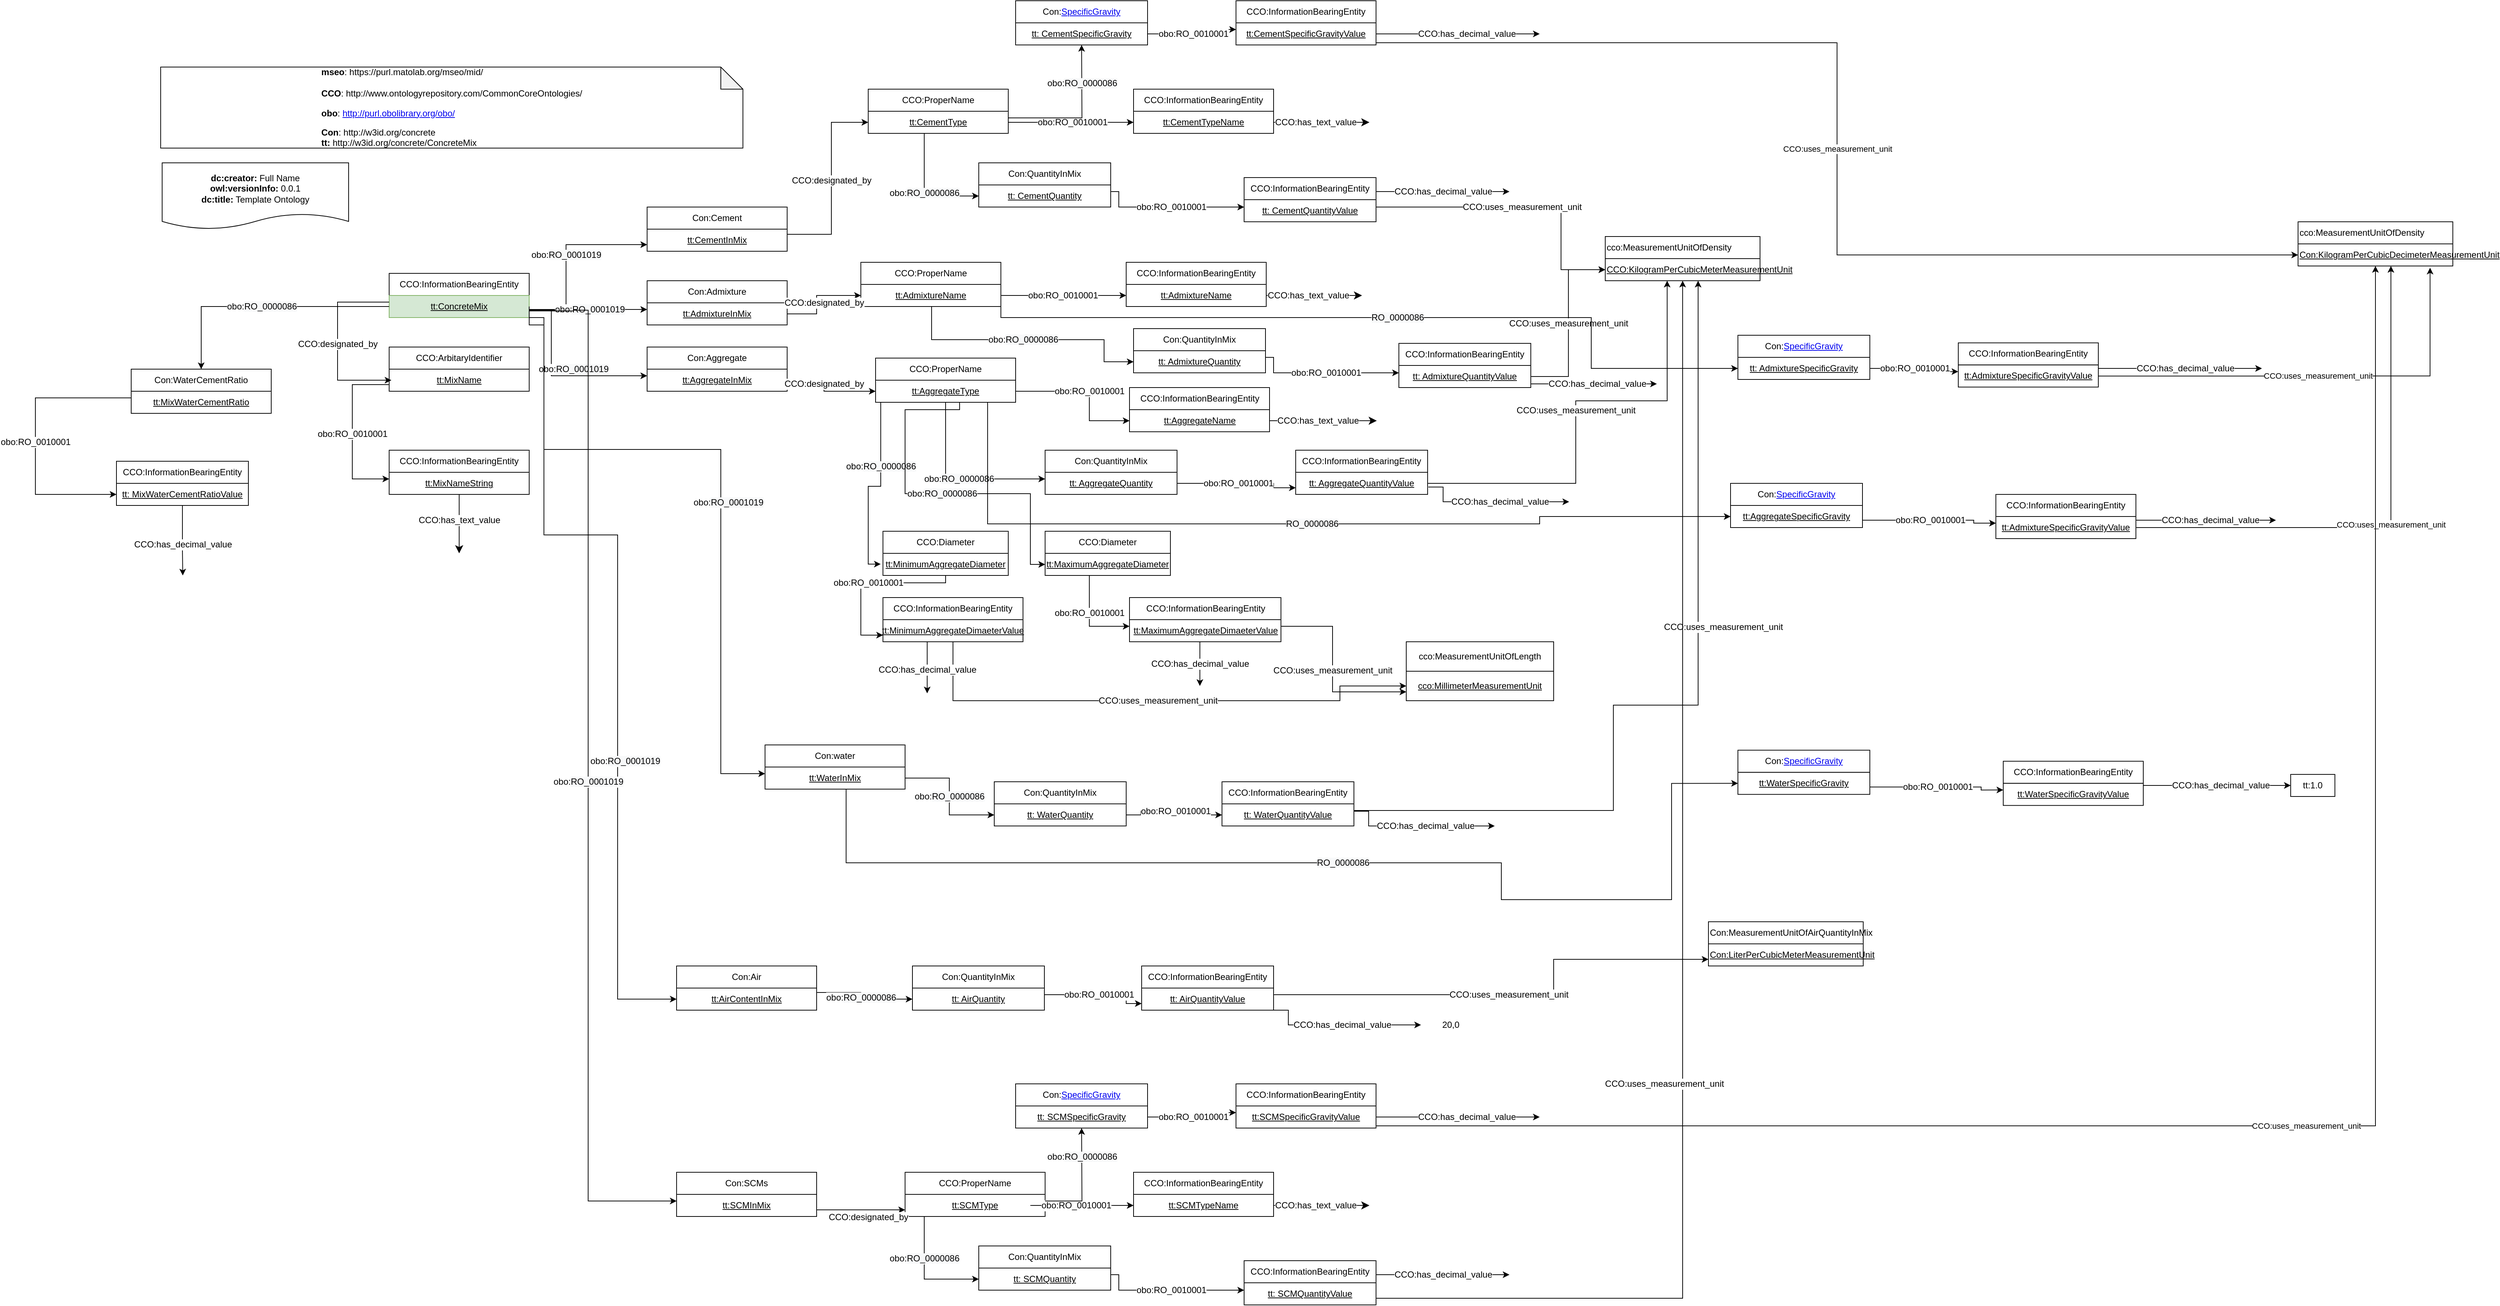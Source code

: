 <mxfile version="16.2.7" type="google"><diagram id="_LFWP4h0k8NjZADgvwWv" name="Page-1"><mxGraphModel dx="8969" dy="3310" grid="1" gridSize="10" guides="1" tooltips="1" connect="1" arrows="1" fold="1" page="1" pageScale="1" pageWidth="1169" pageHeight="827" math="0" shadow="0"><root><mxCell id="0"/><mxCell id="1" parent="0"/><mxCell id="T3H00mWmeylBMbCsJaAh-2" value="&lt;div style=&quot;text-align: left&quot;&gt;&lt;b&gt;mseo&lt;/b&gt;:&amp;nbsp;https://purl.matolab.org/mseo/mid/&lt;/div&gt;&lt;div style=&quot;text-align: left&quot;&gt;&lt;span&gt;&lt;br&gt;&lt;/span&gt;&lt;/div&gt;&lt;div style=&quot;text-align: left&quot;&gt;&lt;span&gt;&lt;b&gt;CCO&lt;/b&gt;:&amp;nbsp;http://www.ontologyrepository.com/CommonCoreOntologies/&lt;/span&gt;&lt;/div&gt;&lt;div style=&quot;text-align: left&quot;&gt;&lt;table class=&quot;minimal concept_details&quot; width=&quot;100%&quot; cellspacing=&quot;0&quot; cellpadding=&quot;0&quot;&gt;&lt;tbody&gt;&lt;tr&gt;&lt;td nowrap=&quot;nowrap&quot;&gt;&lt;br&gt;&lt;br&gt;&lt;/td&gt;&lt;td&gt;&lt;p&gt;&lt;b&gt;obo&lt;/b&gt;:&amp;nbsp;&lt;a class=&quot;ajax-modified-cls&quot; href=&quot;http://purl.obolibrary.org/obo/bfo.owl&quot;&gt;http://purl.obolibrary.org/obo/&lt;/a&gt;&lt;/p&gt;&lt;/td&gt;&lt;/tr&gt;&lt;/tbody&gt;&lt;/table&gt;&lt;/div&gt;&lt;div style=&quot;text-align: left&quot;&gt;&lt;div&gt;&lt;b&gt;Con&lt;/b&gt;: http://w3id.org/concrete&lt;/div&gt;&lt;div&gt;&lt;b&gt;tt:&lt;/b&gt;&amp;nbsp;&lt;span&gt;http://w3id.org/concrete/ConcreteMix&lt;/span&gt;&lt;/div&gt;&lt;/div&gt;" style="shape=note;whiteSpace=wrap;html=1;backgroundOutline=1;darkOpacity=0.05;" parent="1" vertex="1"><mxGeometry x="-6690" y="-2380" width="790" height="110" as="geometry"/></mxCell><mxCell id="T3H00mWmeylBMbCsJaAh-4" value="&lt;span style=&quot;text-align: left&quot;&gt;CCO:InformationBearingEntity&lt;/span&gt;" style="rounded=0;whiteSpace=wrap;html=1;snapToPoint=1;points=[[0.1,0],[0.2,0],[0.3,0],[0.4,0],[0.5,0],[0.6,0],[0.7,0],[0.8,0],[0.9,0],[0,0.1],[0,0.3],[0,0.5],[0,0.7],[0,0.9],[0.1,1],[0.2,1],[0.3,1],[0.4,1],[0.5,1],[0.6,1],[0.7,1],[0.8,1],[0.9,1],[1,0.1],[1,0.3],[1,0.5],[1,0.7],[1,0.9]];" parent="1" vertex="1"><mxGeometry x="-6380" y="-2100" width="190" height="30" as="geometry"/></mxCell><mxCell id="T3H00mWmeylBMbCsJaAh-5" value="&lt;u&gt;tt:ConcreteMix&lt;/u&gt;" style="rounded=0;whiteSpace=wrap;html=1;snapToPoint=1;points=[[0.1,0],[0.2,0],[0.3,0],[0.4,0],[0.5,0],[0.6,0],[0.7,0],[0.8,0],[0.9,0],[0,0.1],[0,0.3],[0,0.5],[0,0.7],[0,0.9],[0.1,1],[0.2,1],[0.3,1],[0.4,1],[0.5,1],[0.6,1],[0.7,1],[0.8,1],[0.9,1],[1,0.1],[1,0.3],[1,0.5],[1,0.7],[1,0.9]];fillColor=#d5e8d4;strokeColor=#82b366;" parent="1" vertex="1"><mxGeometry x="-6380" y="-2070" width="190" height="30" as="geometry"/></mxCell><mxCell id="T3H00mWmeylBMbCsJaAh-8" value="CCO:ArbitaryIdentifier" style="rounded=0;whiteSpace=wrap;html=1;snapToPoint=1;points=[[0.1,0],[0.2,0],[0.3,0],[0.4,0],[0.5,0],[0.6,0],[0.7,0],[0.8,0],[0.9,0],[0,0.1],[0,0.3],[0,0.5],[0,0.7],[0,0.9],[0.1,1],[0.2,1],[0.3,1],[0.4,1],[0.5,1],[0.6,1],[0.7,1],[0.8,1],[0.9,1],[1,0.1],[1,0.3],[1,0.5],[1,0.7],[1,0.9]];" parent="1" vertex="1"><mxGeometry x="-6380" y="-2000" width="190" height="30" as="geometry"/></mxCell><mxCell id="T3H00mWmeylBMbCsJaAh-9" value="&lt;u&gt;tt:MixName&lt;/u&gt;" style="rounded=0;whiteSpace=wrap;html=1;snapToPoint=1;points=[[0.1,0],[0.2,0],[0.3,0],[0.4,0],[0.5,0],[0.6,0],[0.7,0],[0.8,0],[0.9,0],[0,0.1],[0,0.3],[0,0.5],[0,0.7],[0,0.9],[0.1,1],[0.2,1],[0.3,1],[0.4,1],[0.5,1],[0.6,1],[0.7,1],[0.8,1],[0.9,1],[1,0.1],[1,0.3],[1,0.5],[1,0.7],[1,0.9]];" parent="1" vertex="1"><mxGeometry x="-6380" y="-1970" width="190" height="30" as="geometry"/></mxCell><mxCell id="T3H00mWmeylBMbCsJaAh-10" value="&lt;div&gt;&lt;b&gt;dc:creator:&lt;/b&gt;&amp;nbsp;Full Name&lt;/div&gt;&lt;div&gt;&lt;b&gt;owl:versionInfo:&lt;/b&gt; 0.0.1&lt;/div&gt;&lt;div&gt;&lt;b&gt;dc:title:&lt;/b&gt; Template Ontology&lt;/div&gt;" style="shape=document;whiteSpace=wrap;html=1;boundedLbl=1;labelBackgroundColor=#ffffff;strokeColor=#000000;fontSize=12;fontColor=#000000;size=0.233;" parent="1" vertex="1"><mxGeometry x="-6688" y="-2250" width="253" height="90" as="geometry"/></mxCell><mxCell id="T3H00mWmeylBMbCsJaAh-13" value="CCO:designated_by" style="edgeStyle=orthogonalEdgeStyle;rounded=0;orthogonalLoop=1;jettySize=auto;html=1;fontSize=12;entryX=0;entryY=0.5;entryDx=0;entryDy=0;exitX=0;exitY=0.3;exitDx=0;exitDy=0;" parent="1" source="T3H00mWmeylBMbCsJaAh-5" edge="1"><mxGeometry x="0.022" relative="1" as="geometry"><mxPoint x="-6430" y="-2050" as="sourcePoint"/><mxPoint x="-6377" y="-1955" as="targetPoint"/><Array as="points"><mxPoint x="-6450" y="-2061"/><mxPoint x="-6450" y="-1955"/></Array><mxPoint as="offset"/></mxGeometry></mxCell><mxCell id="T3H00mWmeylBMbCsJaAh-14" value="&lt;span style=&quot;text-align: left&quot;&gt;CCO:InformationBearingEntity&lt;/span&gt;" style="rounded=0;whiteSpace=wrap;html=1;snapToPoint=1;points=[[0.1,0],[0.2,0],[0.3,0],[0.4,0],[0.5,0],[0.6,0],[0.7,0],[0.8,0],[0.9,0],[0,0.1],[0,0.3],[0,0.5],[0,0.7],[0,0.9],[0.1,1],[0.2,1],[0.3,1],[0.4,1],[0.5,1],[0.6,1],[0.7,1],[0.8,1],[0.9,1],[1,0.1],[1,0.3],[1,0.5],[1,0.7],[1,0.9]];" parent="1" vertex="1"><mxGeometry x="-6380" y="-1860" width="190" height="30" as="geometry"/></mxCell><mxCell id="T3H00mWmeylBMbCsJaAh-15" value="&lt;u&gt;tt:MixNameString&lt;/u&gt;" style="rounded=0;whiteSpace=wrap;html=1;snapToPoint=1;points=[[0.1,0],[0.2,0],[0.3,0],[0.4,0],[0.5,0],[0.6,0],[0.7,0],[0.8,0],[0.9,0],[0,0.1],[0,0.3],[0,0.5],[0,0.7],[0,0.9],[0.1,1],[0.2,1],[0.3,1],[0.4,1],[0.5,1],[0.6,1],[0.7,1],[0.8,1],[0.9,1],[1,0.1],[1,0.3],[1,0.5],[1,0.7],[1,0.9]];" parent="1" vertex="1"><mxGeometry x="-6380" y="-1830" width="190" height="30" as="geometry"/></mxCell><mxCell id="T3H00mWmeylBMbCsJaAh-22" value="" style="endArrow=classic;html=1;exitX=0.5;exitY=1;exitDx=0;exitDy=0;endSize=8;arcSize=0;rounded=0;" parent="1" source="T3H00mWmeylBMbCsJaAh-15" edge="1"><mxGeometry width="50" height="50" relative="1" as="geometry"><mxPoint x="-6280" y="-1880" as="sourcePoint"/><mxPoint x="-6285" y="-1720" as="targetPoint"/></mxGeometry></mxCell><mxCell id="T3H00mWmeylBMbCsJaAh-23" value="CCO:has_text_value" style="text;html=1;align=center;verticalAlign=middle;resizable=0;points=[];labelBackgroundColor=#ffffff;" parent="T3H00mWmeylBMbCsJaAh-22" vertex="1" connectable="0"><mxGeometry x="-0.127" relative="1" as="geometry"><mxPoint as="offset"/></mxGeometry></mxCell><mxCell id="T3H00mWmeylBMbCsJaAh-24" value="obo:RO_0010001" style="edgeStyle=orthogonalEdgeStyle;rounded=0;orthogonalLoop=1;jettySize=auto;html=1;fontSize=12;entryX=0;entryY=0.3;entryDx=0;entryDy=0;exitX=0;exitY=0.7;exitDx=0;exitDy=0;" parent="1" source="T3H00mWmeylBMbCsJaAh-9" target="T3H00mWmeylBMbCsJaAh-15" edge="1"><mxGeometry x="0.022" relative="1" as="geometry"><mxPoint x="-6370" y="-2057" as="sourcePoint"/><mxPoint x="-6367" y="-1945" as="targetPoint"/><Array as="points"><mxPoint x="-6430" y="-1949"/><mxPoint x="-6430" y="-1821"/></Array><mxPoint as="offset"/></mxGeometry></mxCell><mxCell id="T3H00mWmeylBMbCsJaAh-26" value="Con:Cement" style="rounded=0;whiteSpace=wrap;html=1;snapToPoint=1;points=[[0.1,0],[0.2,0],[0.3,0],[0.4,0],[0.5,0],[0.6,0],[0.7,0],[0.8,0],[0.9,0],[0,0.1],[0,0.3],[0,0.5],[0,0.7],[0,0.9],[0.1,1],[0.2,1],[0.3,1],[0.4,1],[0.5,1],[0.6,1],[0.7,1],[0.8,1],[0.9,1],[1,0.1],[1,0.3],[1,0.5],[1,0.7],[1,0.9]];" parent="1" vertex="1"><mxGeometry x="-6030" y="-2190" width="190" height="30" as="geometry"/></mxCell><mxCell id="T3H00mWmeylBMbCsJaAh-27" value="&lt;u&gt;tt:CementInMix&lt;/u&gt;" style="rounded=0;whiteSpace=wrap;html=1;snapToPoint=1;points=[[0.1,0],[0.2,0],[0.3,0],[0.4,0],[0.5,0],[0.6,0],[0.7,0],[0.8,0],[0.9,0],[0,0.1],[0,0.3],[0,0.5],[0,0.7],[0,0.9],[0.1,1],[0.2,1],[0.3,1],[0.4,1],[0.5,1],[0.6,1],[0.7,1],[0.8,1],[0.9,1],[1,0.1],[1,0.3],[1,0.5],[1,0.7],[1,0.9]];" parent="1" vertex="1"><mxGeometry x="-6030" y="-2160" width="190" height="30" as="geometry"/></mxCell><mxCell id="T3H00mWmeylBMbCsJaAh-29" value="Con:Admixture" style="rounded=0;whiteSpace=wrap;html=1;snapToPoint=1;points=[[0.1,0],[0.2,0],[0.3,0],[0.4,0],[0.5,0],[0.6,0],[0.7,0],[0.8,0],[0.9,0],[0,0.1],[0,0.3],[0,0.5],[0,0.7],[0,0.9],[0.1,1],[0.2,1],[0.3,1],[0.4,1],[0.5,1],[0.6,1],[0.7,1],[0.8,1],[0.9,1],[1,0.1],[1,0.3],[1,0.5],[1,0.7],[1,0.9]];" parent="1" vertex="1"><mxGeometry x="-6030" y="-2090" width="190" height="30" as="geometry"/></mxCell><mxCell id="T3H00mWmeylBMbCsJaAh-30" value="&lt;u&gt;tt:AdmixtureInMix&lt;/u&gt;" style="rounded=0;whiteSpace=wrap;html=1;snapToPoint=1;points=[[0.1,0],[0.2,0],[0.3,0],[0.4,0],[0.5,0],[0.6,0],[0.7,0],[0.8,0],[0.9,0],[0,0.1],[0,0.3],[0,0.5],[0,0.7],[0,0.9],[0.1,1],[0.2,1],[0.3,1],[0.4,1],[0.5,1],[0.6,1],[0.7,1],[0.8,1],[0.9,1],[1,0.1],[1,0.3],[1,0.5],[1,0.7],[1,0.9]];" parent="1" vertex="1"><mxGeometry x="-6030" y="-2060" width="190" height="30" as="geometry"/></mxCell><mxCell id="T3H00mWmeylBMbCsJaAh-31" value="Con:Aggregate" style="rounded=0;whiteSpace=wrap;html=1;snapToPoint=1;points=[[0.1,0],[0.2,0],[0.3,0],[0.4,0],[0.5,0],[0.6,0],[0.7,0],[0.8,0],[0.9,0],[0,0.1],[0,0.3],[0,0.5],[0,0.7],[0,0.9],[0.1,1],[0.2,1],[0.3,1],[0.4,1],[0.5,1],[0.6,1],[0.7,1],[0.8,1],[0.9,1],[1,0.1],[1,0.3],[1,0.5],[1,0.7],[1,0.9]];" parent="1" vertex="1"><mxGeometry x="-6030" y="-2000" width="190" height="30" as="geometry"/></mxCell><mxCell id="T3H00mWmeylBMbCsJaAh-32" value="&lt;u&gt;tt:AggregateInMix&lt;/u&gt;" style="rounded=0;whiteSpace=wrap;html=1;snapToPoint=1;points=[[0.1,0],[0.2,0],[0.3,0],[0.4,0],[0.5,0],[0.6,0],[0.7,0],[0.8,0],[0.9,0],[0,0.1],[0,0.3],[0,0.5],[0,0.7],[0,0.9],[0.1,1],[0.2,1],[0.3,1],[0.4,1],[0.5,1],[0.6,1],[0.7,1],[0.8,1],[0.9,1],[1,0.1],[1,0.3],[1,0.5],[1,0.7],[1,0.9]];" parent="1" vertex="1"><mxGeometry x="-6030" y="-1970" width="190" height="30" as="geometry"/></mxCell><mxCell id="T3H00mWmeylBMbCsJaAh-33" value="Con:water" style="rounded=0;whiteSpace=wrap;html=1;snapToPoint=1;points=[[0.1,0],[0.2,0],[0.3,0],[0.4,0],[0.5,0],[0.6,0],[0.7,0],[0.8,0],[0.9,0],[0,0.1],[0,0.3],[0,0.5],[0,0.7],[0,0.9],[0.1,1],[0.2,1],[0.3,1],[0.4,1],[0.5,1],[0.6,1],[0.7,1],[0.8,1],[0.9,1],[1,0.1],[1,0.3],[1,0.5],[1,0.7],[1,0.9]];" parent="1" vertex="1"><mxGeometry x="-5870" y="-1460" width="190" height="30" as="geometry"/></mxCell><mxCell id="T3H00mWmeylBMbCsJaAh-34" value="&lt;u&gt;tt:WaterInMix&lt;/u&gt;" style="rounded=0;whiteSpace=wrap;html=1;snapToPoint=1;points=[[0.1,0],[0.2,0],[0.3,0],[0.4,0],[0.5,0],[0.6,0],[0.7,0],[0.8,0],[0.9,0],[0,0.1],[0,0.3],[0,0.5],[0,0.7],[0,0.9],[0.1,1],[0.2,1],[0.3,1],[0.4,1],[0.5,1],[0.6,1],[0.7,1],[0.8,1],[0.9,1],[1,0.1],[1,0.3],[1,0.5],[1,0.7],[1,0.9]];" parent="1" vertex="1"><mxGeometry x="-5870" y="-1430" width="190" height="30" as="geometry"/></mxCell><mxCell id="T3H00mWmeylBMbCsJaAh-35" value="Con:Air" style="rounded=0;whiteSpace=wrap;html=1;snapToPoint=1;points=[[0.1,0],[0.2,0],[0.3,0],[0.4,0],[0.5,0],[0.6,0],[0.7,0],[0.8,0],[0.9,0],[0,0.1],[0,0.3],[0,0.5],[0,0.7],[0,0.9],[0.1,1],[0.2,1],[0.3,1],[0.4,1],[0.5,1],[0.6,1],[0.7,1],[0.8,1],[0.9,1],[1,0.1],[1,0.3],[1,0.5],[1,0.7],[1,0.9]];" parent="1" vertex="1"><mxGeometry x="-5990" y="-1160" width="190" height="30" as="geometry"/></mxCell><mxCell id="T3H00mWmeylBMbCsJaAh-36" value="&lt;u&gt;tt:AirContentInMix&lt;/u&gt;" style="rounded=0;whiteSpace=wrap;html=1;snapToPoint=1;points=[[0.1,0],[0.2,0],[0.3,0],[0.4,0],[0.5,0],[0.6,0],[0.7,0],[0.8,0],[0.9,0],[0,0.1],[0,0.3],[0,0.5],[0,0.7],[0,0.9],[0.1,1],[0.2,1],[0.3,1],[0.4,1],[0.5,1],[0.6,1],[0.7,1],[0.8,1],[0.9,1],[1,0.1],[1,0.3],[1,0.5],[1,0.7],[1,0.9]];" parent="1" vertex="1"><mxGeometry x="-5990" y="-1130" width="190" height="30" as="geometry"/></mxCell><mxCell id="T3H00mWmeylBMbCsJaAh-37" value="obo:&lt;span style=&quot;text-align: left ; background-color: rgb(248 , 249 , 250)&quot;&gt;RO_0001019&lt;/span&gt;" style="edgeStyle=orthogonalEdgeStyle;rounded=0;orthogonalLoop=1;jettySize=auto;html=1;fontSize=12;entryX=0;entryY=0.7;entryDx=0;entryDy=0;exitX=1;exitY=0.5;exitDx=0;exitDy=0;" parent="1" source="T3H00mWmeylBMbCsJaAh-5" target="T3H00mWmeylBMbCsJaAh-27" edge="1"><mxGeometry x="0.022" relative="1" as="geometry"><mxPoint x="-6090" y="-2000" as="sourcePoint"/><mxPoint x="-6090" y="-1872" as="targetPoint"/><Array as="points"><mxPoint x="-6190" y="-2050"/><mxPoint x="-6140" y="-2050"/><mxPoint x="-6140" y="-2139"/></Array><mxPoint as="offset"/></mxGeometry></mxCell><mxCell id="T3H00mWmeylBMbCsJaAh-38" value="obo:&lt;span style=&quot;text-align: left ; background-color: rgb(248 , 249 , 250)&quot;&gt;RO_0001019&lt;/span&gt;" style="edgeStyle=orthogonalEdgeStyle;rounded=0;orthogonalLoop=1;jettySize=auto;html=1;fontSize=12;entryX=0;entryY=0.3;entryDx=0;entryDy=0;" parent="1" target="T3H00mWmeylBMbCsJaAh-30" edge="1"><mxGeometry x="0.022" relative="1" as="geometry"><mxPoint x="-6190" y="-2050" as="sourcePoint"/><mxPoint x="-6020" y="-2129" as="targetPoint"/><Array as="points"><mxPoint x="-6190" y="-2051"/></Array><mxPoint as="offset"/></mxGeometry></mxCell><mxCell id="T3H00mWmeylBMbCsJaAh-39" value="obo:&lt;span style=&quot;text-align: left ; background-color: rgb(248 , 249 , 250)&quot;&gt;RO_0001019&lt;/span&gt;" style="edgeStyle=orthogonalEdgeStyle;rounded=0;orthogonalLoop=1;jettySize=auto;html=1;fontSize=12;entryX=0;entryY=0.3;entryDx=0;entryDy=0;" parent="1" target="T3H00mWmeylBMbCsJaAh-32" edge="1"><mxGeometry x="0.197" y="9" relative="1" as="geometry"><mxPoint x="-6190" y="-2050" as="sourcePoint"/><mxPoint x="-6020" y="-2041" as="targetPoint"/><Array as="points"><mxPoint x="-6160" y="-2050"/><mxPoint x="-6160" y="-1961"/></Array><mxPoint as="offset"/></mxGeometry></mxCell><mxCell id="T3H00mWmeylBMbCsJaAh-40" value="obo:&lt;span style=&quot;text-align: left ; background-color: rgb(248 , 249 , 250)&quot;&gt;RO_0001019&lt;/span&gt;" style="edgeStyle=orthogonalEdgeStyle;rounded=0;orthogonalLoop=1;jettySize=auto;html=1;fontSize=12;entryX=0;entryY=0.3;entryDx=0;entryDy=0;exitX=1;exitY=0.5;exitDx=0;exitDy=0;" parent="1" source="T3H00mWmeylBMbCsJaAh-5" target="T3H00mWmeylBMbCsJaAh-34" edge="1"><mxGeometry x="0.102" y="10" relative="1" as="geometry"><mxPoint x="-6180" y="-2040" as="sourcePoint"/><mxPoint x="-6020" y="-1951" as="targetPoint"/><Array as="points"><mxPoint x="-6190" y="-2040"/><mxPoint x="-6170" y="-2040"/><mxPoint x="-6170" y="-1861"/><mxPoint x="-5930" y="-1861"/><mxPoint x="-5930" y="-1421"/></Array><mxPoint as="offset"/></mxGeometry></mxCell><mxCell id="T3H00mWmeylBMbCsJaAh-41" value="obo:&lt;span style=&quot;text-align: left ; background-color: rgb(248 , 249 , 250)&quot;&gt;RO_0001019&lt;/span&gt;" style="edgeStyle=orthogonalEdgeStyle;rounded=0;orthogonalLoop=1;jettySize=auto;html=1;fontSize=12;entryX=0;entryY=0.5;entryDx=0;entryDy=0;" parent="1" target="T3H00mWmeylBMbCsJaAh-36" edge="1"><mxGeometry x="0.29" y="10" relative="1" as="geometry"><mxPoint x="-6190" y="-2050" as="sourcePoint"/><mxPoint x="-6020" y="-1851" as="targetPoint"/><Array as="points"><mxPoint x="-6190" y="-2030"/><mxPoint x="-6170" y="-2030"/><mxPoint x="-6170" y="-1745"/><mxPoint x="-6070" y="-1745"/><mxPoint x="-6070" y="-1115"/></Array><mxPoint as="offset"/></mxGeometry></mxCell><mxCell id="T3H00mWmeylBMbCsJaAh-42" value="CCO:ProperName" style="rounded=0;whiteSpace=wrap;html=1;snapToPoint=1;points=[[0.1,0],[0.2,0],[0.3,0],[0.4,0],[0.5,0],[0.6,0],[0.7,0],[0.8,0],[0.9,0],[0,0.1],[0,0.3],[0,0.5],[0,0.7],[0,0.9],[0.1,1],[0.2,1],[0.3,1],[0.4,1],[0.5,1],[0.6,1],[0.7,1],[0.8,1],[0.9,1],[1,0.1],[1,0.3],[1,0.5],[1,0.7],[1,0.9]];" parent="1" vertex="1"><mxGeometry x="-5730" y="-2350" width="190" height="30" as="geometry"/></mxCell><mxCell id="T3H00mWmeylBMbCsJaAh-43" value="&lt;u&gt;tt:CementType&lt;/u&gt;" style="rounded=0;whiteSpace=wrap;html=1;snapToPoint=1;points=[[0.1,0],[0.2,0],[0.3,0],[0.4,0],[0.5,0],[0.6,0],[0.7,0],[0.8,0],[0.9,0],[0,0.1],[0,0.3],[0,0.5],[0,0.7],[0,0.9],[0.1,1],[0.2,1],[0.3,1],[0.4,1],[0.5,1],[0.6,1],[0.7,1],[0.8,1],[0.9,1],[1,0.1],[1,0.3],[1,0.5],[1,0.7],[1,0.9]];" parent="1" vertex="1"><mxGeometry x="-5730" y="-2320" width="190" height="30" as="geometry"/></mxCell><mxCell id="T3H00mWmeylBMbCsJaAh-44" value="CCO:ProperName" style="rounded=0;whiteSpace=wrap;html=1;snapToPoint=1;points=[[0.1,0],[0.2,0],[0.3,0],[0.4,0],[0.5,0],[0.6,0],[0.7,0],[0.8,0],[0.9,0],[0,0.1],[0,0.3],[0,0.5],[0,0.7],[0,0.9],[0.1,1],[0.2,1],[0.3,1],[0.4,1],[0.5,1],[0.6,1],[0.7,1],[0.8,1],[0.9,1],[1,0.1],[1,0.3],[1,0.5],[1,0.7],[1,0.9]];" parent="1" vertex="1"><mxGeometry x="-5740" y="-2115" width="190" height="30" as="geometry"/></mxCell><mxCell id="T3H00mWmeylBMbCsJaAh-45" value="&lt;u&gt;tt:AdmixtureName&lt;/u&gt;" style="rounded=0;whiteSpace=wrap;html=1;snapToPoint=1;points=[[0.1,0],[0.2,0],[0.3,0],[0.4,0],[0.5,0],[0.6,0],[0.7,0],[0.8,0],[0.9,0],[0,0.1],[0,0.3],[0,0.5],[0,0.7],[0,0.9],[0.1,1],[0.2,1],[0.3,1],[0.4,1],[0.5,1],[0.6,1],[0.7,1],[0.8,1],[0.9,1],[1,0.1],[1,0.3],[1,0.5],[1,0.7],[1,0.9]];" parent="1" vertex="1"><mxGeometry x="-5740" y="-2085" width="190" height="30" as="geometry"/></mxCell><mxCell id="T3H00mWmeylBMbCsJaAh-46" value="CCO:ProperName" style="rounded=0;whiteSpace=wrap;html=1;snapToPoint=1;points=[[0.1,0],[0.2,0],[0.3,0],[0.4,0],[0.5,0],[0.6,0],[0.7,0],[0.8,0],[0.9,0],[0,0.1],[0,0.3],[0,0.5],[0,0.7],[0,0.9],[0.1,1],[0.2,1],[0.3,1],[0.4,1],[0.5,1],[0.6,1],[0.7,1],[0.8,1],[0.9,1],[1,0.1],[1,0.3],[1,0.5],[1,0.7],[1,0.9]];" parent="1" vertex="1"><mxGeometry x="-5720" y="-1985" width="190" height="30" as="geometry"/></mxCell><mxCell id="T3H00mWmeylBMbCsJaAh-47" value="&lt;u&gt;tt:AggregateType&lt;/u&gt;" style="rounded=0;whiteSpace=wrap;html=1;snapToPoint=1;points=[[0.1,0],[0.2,0],[0.3,0],[0.4,0],[0.5,0],[0.6,0],[0.7,0],[0.8,0],[0.9,0],[0,0.1],[0,0.3],[0,0.5],[0,0.7],[0,0.9],[0.1,1],[0.2,1],[0.3,1],[0.4,1],[0.5,1],[0.6,1],[0.7,1],[0.8,1],[0.9,1],[1,0.1],[1,0.3],[1,0.5],[1,0.7],[1,0.9]];" parent="1" vertex="1"><mxGeometry x="-5720" y="-1955" width="190" height="30" as="geometry"/></mxCell><mxCell id="T3H00mWmeylBMbCsJaAh-48" value="CCO:designated_by" style="edgeStyle=orthogonalEdgeStyle;rounded=0;orthogonalLoop=1;jettySize=auto;html=1;fontSize=12;entryX=0;entryY=0.5;entryDx=0;entryDy=0;exitX=1;exitY=0.3;exitDx=0;exitDy=0;" parent="1" source="T3H00mWmeylBMbCsJaAh-27" target="T3H00mWmeylBMbCsJaAh-43" edge="1"><mxGeometry x="0.022" relative="1" as="geometry"><mxPoint x="-5750" y="-2153" as="sourcePoint"/><mxPoint x="-5747" y="-2047" as="targetPoint"/><Array as="points"><mxPoint x="-5840" y="-2153"/><mxPoint x="-5780" y="-2153"/><mxPoint x="-5780" y="-2305"/></Array><mxPoint as="offset"/></mxGeometry></mxCell><mxCell id="T3H00mWmeylBMbCsJaAh-49" value="CCO:designated_by" style="edgeStyle=orthogonalEdgeStyle;rounded=0;orthogonalLoop=1;jettySize=auto;html=1;fontSize=12;entryX=0;entryY=0.5;entryDx=0;entryDy=0;exitX=1;exitY=0.5;exitDx=0;exitDy=0;" parent="1" source="T3H00mWmeylBMbCsJaAh-30" target="T3H00mWmeylBMbCsJaAh-45" edge="1"><mxGeometry x="0.2" y="-10" relative="1" as="geometry"><mxPoint x="-5830" y="-2141" as="sourcePoint"/><mxPoint x="-5720" y="-2295" as="targetPoint"/><Array as="points"><mxPoint x="-5800" y="-2045"/><mxPoint x="-5800" y="-2070"/></Array><mxPoint as="offset"/></mxGeometry></mxCell><mxCell id="T3H00mWmeylBMbCsJaAh-50" value="CCO:designated_by" style="edgeStyle=orthogonalEdgeStyle;rounded=0;orthogonalLoop=1;jettySize=auto;html=1;fontSize=12;entryX=0;entryY=0.5;entryDx=0;entryDy=0;exitX=1;exitY=0.5;exitDx=0;exitDy=0;" parent="1" source="T3H00mWmeylBMbCsJaAh-32" target="T3H00mWmeylBMbCsJaAh-47" edge="1"><mxGeometry x="-0.185" relative="1" as="geometry"><mxPoint x="-5830" y="-2035" as="sourcePoint"/><mxPoint x="-5730" y="-2060" as="targetPoint"/><Array as="points"><mxPoint x="-5790" y="-1955"/><mxPoint x="-5790" y="-1940"/></Array><mxPoint as="offset"/></mxGeometry></mxCell><mxCell id="T3H00mWmeylBMbCsJaAh-51" value="&lt;span style=&quot;text-align: left&quot;&gt;CCO:InformationBearingEntity&lt;/span&gt;" style="rounded=0;whiteSpace=wrap;html=1;snapToPoint=1;points=[[0.1,0],[0.2,0],[0.3,0],[0.4,0],[0.5,0],[0.6,0],[0.7,0],[0.8,0],[0.9,0],[0,0.1],[0,0.3],[0,0.5],[0,0.7],[0,0.9],[0.1,1],[0.2,1],[0.3,1],[0.4,1],[0.5,1],[0.6,1],[0.7,1],[0.8,1],[0.9,1],[1,0.1],[1,0.3],[1,0.5],[1,0.7],[1,0.9]];" parent="1" vertex="1"><mxGeometry x="-5370" y="-2350" width="190" height="30" as="geometry"/></mxCell><mxCell id="T3H00mWmeylBMbCsJaAh-52" value="&lt;u&gt;tt:CementTypeName&lt;/u&gt;" style="rounded=0;whiteSpace=wrap;html=1;snapToPoint=1;points=[[0.1,0],[0.2,0],[0.3,0],[0.4,0],[0.5,0],[0.6,0],[0.7,0],[0.8,0],[0.9,0],[0,0.1],[0,0.3],[0,0.5],[0,0.7],[0,0.9],[0.1,1],[0.2,1],[0.3,1],[0.4,1],[0.5,1],[0.6,1],[0.7,1],[0.8,1],[0.9,1],[1,0.1],[1,0.3],[1,0.5],[1,0.7],[1,0.9]];" parent="1" vertex="1"><mxGeometry x="-5370" y="-2320" width="190" height="30" as="geometry"/></mxCell><mxCell id="T3H00mWmeylBMbCsJaAh-53" value="" style="endArrow=classic;html=1;exitX=1;exitY=0.5;exitDx=0;exitDy=0;endSize=8;arcSize=0;rounded=0;" parent="1" source="T3H00mWmeylBMbCsJaAh-52" edge="1"><mxGeometry width="50" height="50" relative="1" as="geometry"><mxPoint x="-5400" y="-2370" as="sourcePoint"/><mxPoint x="-5050" y="-2305" as="targetPoint"/></mxGeometry></mxCell><mxCell id="T3H00mWmeylBMbCsJaAh-54" value="CCO:has_text_value" style="text;html=1;align=center;verticalAlign=middle;resizable=0;points=[];labelBackgroundColor=#ffffff;" parent="T3H00mWmeylBMbCsJaAh-53" vertex="1" connectable="0"><mxGeometry x="-0.127" relative="1" as="geometry"><mxPoint as="offset"/></mxGeometry></mxCell><mxCell id="T3H00mWmeylBMbCsJaAh-55" value="obo:RO_0010001" style="edgeStyle=orthogonalEdgeStyle;rounded=0;orthogonalLoop=1;jettySize=auto;html=1;fontSize=12;entryX=0;entryY=0.5;entryDx=0;entryDy=0;exitX=1;exitY=0.5;exitDx=0;exitDy=0;" parent="1" source="T3H00mWmeylBMbCsJaAh-43" target="T3H00mWmeylBMbCsJaAh-52" edge="1"><mxGeometry x="0.022" relative="1" as="geometry"><mxPoint x="-5480.06" y="-2258" as="sourcePoint"/><mxPoint x="-5480.06" y="-2130" as="targetPoint"/><Array as="points"><mxPoint x="-5510" y="-2305"/><mxPoint x="-5510" y="-2305"/></Array><mxPoint as="offset"/></mxGeometry></mxCell><mxCell id="T3H00mWmeylBMbCsJaAh-56" value="&lt;span style=&quot;text-align: left&quot;&gt;CCO:InformationBearingEntity&lt;/span&gt;" style="rounded=0;whiteSpace=wrap;html=1;snapToPoint=1;points=[[0.1,0],[0.2,0],[0.3,0],[0.4,0],[0.5,0],[0.6,0],[0.7,0],[0.8,0],[0.9,0],[0,0.1],[0,0.3],[0,0.5],[0,0.7],[0,0.9],[0.1,1],[0.2,1],[0.3,1],[0.4,1],[0.5,1],[0.6,1],[0.7,1],[0.8,1],[0.9,1],[1,0.1],[1,0.3],[1,0.5],[1,0.7],[1,0.9]];" parent="1" vertex="1"><mxGeometry x="-5380" y="-2115" width="190" height="30" as="geometry"/></mxCell><mxCell id="T3H00mWmeylBMbCsJaAh-57" value="&lt;u&gt;tt:AdmixtureName&lt;/u&gt;" style="rounded=0;whiteSpace=wrap;html=1;snapToPoint=1;points=[[0.1,0],[0.2,0],[0.3,0],[0.4,0],[0.5,0],[0.6,0],[0.7,0],[0.8,0],[0.9,0],[0,0.1],[0,0.3],[0,0.5],[0,0.7],[0,0.9],[0.1,1],[0.2,1],[0.3,1],[0.4,1],[0.5,1],[0.6,1],[0.7,1],[0.8,1],[0.9,1],[1,0.1],[1,0.3],[1,0.5],[1,0.7],[1,0.9]];" parent="1" vertex="1"><mxGeometry x="-5380" y="-2085" width="190" height="30" as="geometry"/></mxCell><mxCell id="T3H00mWmeylBMbCsJaAh-58" value="" style="endArrow=classic;html=1;exitX=1;exitY=0.5;exitDx=0;exitDy=0;endSize=8;arcSize=0;rounded=0;" parent="1" source="T3H00mWmeylBMbCsJaAh-57" edge="1"><mxGeometry width="50" height="50" relative="1" as="geometry"><mxPoint x="-5410" y="-2135" as="sourcePoint"/><mxPoint x="-5060" y="-2070" as="targetPoint"/></mxGeometry></mxCell><mxCell id="T3H00mWmeylBMbCsJaAh-59" value="CCO:has_text_value" style="text;html=1;align=center;verticalAlign=middle;resizable=0;points=[];labelBackgroundColor=#ffffff;" parent="T3H00mWmeylBMbCsJaAh-58" vertex="1" connectable="0"><mxGeometry x="-0.127" relative="1" as="geometry"><mxPoint as="offset"/></mxGeometry></mxCell><mxCell id="T3H00mWmeylBMbCsJaAh-60" value="obo:RO_0010001" style="edgeStyle=orthogonalEdgeStyle;rounded=0;orthogonalLoop=1;jettySize=auto;html=1;fontSize=12;entryX=0;entryY=0.5;entryDx=0;entryDy=0;exitX=1;exitY=0.3;exitDx=0;exitDy=0;" parent="1" source="T3H00mWmeylBMbCsJaAh-45" target="T3H00mWmeylBMbCsJaAh-57" edge="1"><mxGeometry x="0.022" relative="1" as="geometry"><mxPoint x="-5530" y="-2070" as="sourcePoint"/><mxPoint x="-5470.06" y="-1895" as="targetPoint"/><Array as="points"><mxPoint x="-5550" y="-2070"/></Array><mxPoint as="offset"/></mxGeometry></mxCell><mxCell id="T3H00mWmeylBMbCsJaAh-61" value="&lt;span style=&quot;text-align: left&quot;&gt;CCO:InformationBearingEntity&lt;/span&gt;" style="rounded=0;whiteSpace=wrap;html=1;snapToPoint=1;points=[[0.1,0],[0.2,0],[0.3,0],[0.4,0],[0.5,0],[0.6,0],[0.7,0],[0.8,0],[0.9,0],[0,0.1],[0,0.3],[0,0.5],[0,0.7],[0,0.9],[0.1,1],[0.2,1],[0.3,1],[0.4,1],[0.5,1],[0.6,1],[0.7,1],[0.8,1],[0.9,1],[1,0.1],[1,0.3],[1,0.5],[1,0.7],[1,0.9]];" parent="1" vertex="1"><mxGeometry x="-5375.5" y="-1945" width="190" height="30" as="geometry"/></mxCell><mxCell id="T3H00mWmeylBMbCsJaAh-62" value="&lt;u&gt;tt:AggregateName&lt;/u&gt;" style="rounded=0;whiteSpace=wrap;html=1;snapToPoint=1;points=[[0.1,0],[0.2,0],[0.3,0],[0.4,0],[0.5,0],[0.6,0],[0.7,0],[0.8,0],[0.9,0],[0,0.1],[0,0.3],[0,0.5],[0,0.7],[0,0.9],[0.1,1],[0.2,1],[0.3,1],[0.4,1],[0.5,1],[0.6,1],[0.7,1],[0.8,1],[0.9,1],[1,0.1],[1,0.3],[1,0.5],[1,0.7],[1,0.9]];" parent="1" vertex="1"><mxGeometry x="-5375.5" y="-1915" width="190" height="30" as="geometry"/></mxCell><mxCell id="T3H00mWmeylBMbCsJaAh-63" value="" style="endArrow=classic;html=1;exitX=1;exitY=0.5;exitDx=0;exitDy=0;endSize=8;arcSize=0;rounded=0;" parent="1" source="T3H00mWmeylBMbCsJaAh-62" edge="1"><mxGeometry width="50" height="50" relative="1" as="geometry"><mxPoint x="-5390" y="-1925" as="sourcePoint"/><mxPoint x="-5040" y="-1900" as="targetPoint"/></mxGeometry></mxCell><mxCell id="T3H00mWmeylBMbCsJaAh-64" value="CCO:has_text_value" style="text;html=1;align=center;verticalAlign=middle;resizable=0;points=[];labelBackgroundColor=#ffffff;" parent="T3H00mWmeylBMbCsJaAh-63" vertex="1" connectable="0"><mxGeometry x="-0.127" relative="1" as="geometry"><mxPoint x="2" as="offset"/></mxGeometry></mxCell><mxCell id="T3H00mWmeylBMbCsJaAh-65" value="obo:RO_0010001" style="edgeStyle=orthogonalEdgeStyle;rounded=0;orthogonalLoop=1;jettySize=auto;html=1;fontSize=12;entryX=0;entryY=0.5;entryDx=0;entryDy=0;" parent="1" target="T3H00mWmeylBMbCsJaAh-62" edge="1"><mxGeometry x="0.022" relative="1" as="geometry"><mxPoint x="-5530" y="-1940" as="sourcePoint"/><mxPoint x="-5470.06" y="-1765" as="targetPoint"/><Array as="points"><mxPoint x="-5430" y="-1940"/><mxPoint x="-5430" y="-1900"/></Array><mxPoint as="offset"/></mxGeometry></mxCell><mxCell id="T3H00mWmeylBMbCsJaAh-67" value="&lt;u&gt;tt: CementQuantity&lt;/u&gt;" style="rounded=0;whiteSpace=wrap;html=1;snapToPoint=1;points=[[0.1,0],[0.2,0],[0.3,0],[0.4,0],[0.5,0],[0.6,0],[0.7,0],[0.8,0],[0.9,0],[0,0.1],[0,0.3],[0,0.5],[0,0.7],[0,0.9],[0.1,1],[0.2,1],[0.3,1],[0.4,1],[0.5,1],[0.6,1],[0.7,1],[0.8,1],[0.9,1],[1,0.1],[1,0.3],[1,0.5],[1,0.7],[1,0.9]];" parent="1" vertex="1"><mxGeometry x="-5580" y="-2220" width="179" height="30" as="geometry"/></mxCell><mxCell id="T3H00mWmeylBMbCsJaAh-68" value="Con:QuantityInMix" style="rounded=0;whiteSpace=wrap;html=1;snapToPoint=1;points=[[0.1,0],[0.2,0],[0.3,0],[0.4,0],[0.5,0],[0.6,0],[0.7,0],[0.8,0],[0.9,0],[0,0.1],[0,0.3],[0,0.5],[0,0.7],[0,0.9],[0.1,1],[0.2,1],[0.3,1],[0.4,1],[0.5,1],[0.6,1],[0.7,1],[0.8,1],[0.9,1],[1,0.1],[1,0.3],[1,0.5],[1,0.7],[1,0.9]];" parent="1" vertex="1"><mxGeometry x="-5580" y="-2250" width="179" height="30" as="geometry"/></mxCell><mxCell id="T3H00mWmeylBMbCsJaAh-71" value="obo:&lt;span style=&quot;background-color: rgb(248 , 249 , 250)&quot;&gt;RO_0000086&lt;/span&gt;" style="edgeStyle=orthogonalEdgeStyle;rounded=0;orthogonalLoop=1;jettySize=auto;html=1;fontSize=12;entryX=0;entryY=0.5;entryDx=0;entryDy=0;exitX=0.4;exitY=1;exitDx=0;exitDy=0;" parent="1" source="T3H00mWmeylBMbCsJaAh-43" target="T3H00mWmeylBMbCsJaAh-67" edge="1"><mxGeometry x="0.022" relative="1" as="geometry"><mxPoint x="-5650" y="-2270" as="sourcePoint"/><mxPoint x="-5480" y="-2270" as="targetPoint"/><Array as="points"><mxPoint x="-5654" y="-2205"/></Array><mxPoint as="offset"/></mxGeometry></mxCell><mxCell id="T3H00mWmeylBMbCsJaAh-72" value="&lt;u&gt;tt: CementQuantityValue&lt;/u&gt;" style="rounded=0;whiteSpace=wrap;html=1;snapToPoint=1;points=[[0.1,0],[0.2,0],[0.3,0],[0.4,0],[0.5,0],[0.6,0],[0.7,0],[0.8,0],[0.9,0],[0,0.1],[0,0.3],[0,0.5],[0,0.7],[0,0.9],[0.1,1],[0.2,1],[0.3,1],[0.4,1],[0.5,1],[0.6,1],[0.7,1],[0.8,1],[0.9,1],[1,0.1],[1,0.3],[1,0.5],[1,0.7],[1,0.9]];" parent="1" vertex="1"><mxGeometry x="-5220" y="-2200" width="179" height="30" as="geometry"/></mxCell><mxCell id="T3H00mWmeylBMbCsJaAh-73" value="&lt;span style=&quot;text-align: left&quot;&gt;CCO:InformationBearingEntity&lt;/span&gt;" style="rounded=0;whiteSpace=wrap;html=1;snapToPoint=1;points=[[0.1,0],[0.2,0],[0.3,0],[0.4,0],[0.5,0],[0.6,0],[0.7,0],[0.8,0],[0.9,0],[0,0.1],[0,0.3],[0,0.5],[0,0.7],[0,0.9],[0.1,1],[0.2,1],[0.3,1],[0.4,1],[0.5,1],[0.6,1],[0.7,1],[0.8,1],[0.9,1],[1,0.1],[1,0.3],[1,0.5],[1,0.7],[1,0.9]];" parent="1" vertex="1"><mxGeometry x="-5220" y="-2230" width="179" height="30" as="geometry"/></mxCell><mxCell id="T3H00mWmeylBMbCsJaAh-75" value="CCO:has_decimal_value" style="edgeStyle=orthogonalEdgeStyle;rounded=0;orthogonalLoop=1;jettySize=auto;html=1;fontSize=12;exitX=1;exitY=0.3;exitDx=0;exitDy=0;" parent="1" source="T3H00mWmeylBMbCsJaAh-72" edge="1"><mxGeometry x="0.104" relative="1" as="geometry"><mxPoint x="-5180" y="-1900" as="sourcePoint"/><mxPoint x="-4860" y="-2211" as="targetPoint"/><Array as="points"><mxPoint x="-5020" y="-2211"/><mxPoint x="-5020" y="-2211"/></Array><mxPoint as="offset"/></mxGeometry></mxCell><mxCell id="T3H00mWmeylBMbCsJaAh-76" value="cco:MeasurementUnitOfDensity" style="rounded=0;whiteSpace=wrap;html=1;snapToPoint=1;points=[[0.1,0],[0.2,0],[0.3,0],[0.4,0],[0.5,0],[0.6,0],[0.7,0],[0.8,0],[0.9,0],[0,0.1],[0,0.3],[0,0.5],[0,0.7],[0,0.9],[0.1,1],[0.2,1],[0.3,1],[0.4,1],[0.5,1],[0.6,1],[0.7,1],[0.8,1],[0.9,1],[1,0.1],[1,0.3],[1,0.5],[1,0.7],[1,0.9]];align=left;" parent="1" vertex="1"><mxGeometry x="-4730" y="-2150" width="210" height="30" as="geometry"/></mxCell><mxCell id="T3H00mWmeylBMbCsJaAh-77" value="&lt;u&gt;CCO:KilogramPerCubicMeterMeasurementUnit&lt;br&gt;&lt;/u&gt;" style="rounded=0;whiteSpace=wrap;html=1;snapToPoint=1;points=[[0.1,0],[0.2,0],[0.3,0],[0.4,0],[0.5,0],[0.6,0],[0.7,0],[0.8,0],[0.9,0],[0,0.1],[0,0.3],[0,0.5],[0,0.7],[0,0.9],[0.1,1],[0.2,1],[0.3,1],[0.4,1],[0.5,1],[0.6,1],[0.7,1],[0.8,1],[0.9,1],[1,0.1],[1,0.3],[1,0.5],[1,0.7],[1,0.9]];align=left;" parent="1" vertex="1"><mxGeometry x="-4730" y="-2120" width="210" height="30" as="geometry"/></mxCell><mxCell id="T3H00mWmeylBMbCsJaAh-79" value="CCO:uses_measurement_unit" style="edgeStyle=orthogonalEdgeStyle;rounded=0;orthogonalLoop=1;jettySize=auto;html=1;fontSize=12;exitX=1;exitY=0.3;exitDx=0;exitDy=0;entryX=0;entryY=0.5;entryDx=0;entryDy=0;" parent="1" source="T3H00mWmeylBMbCsJaAh-72" target="T3H00mWmeylBMbCsJaAh-77" edge="1"><mxGeometry relative="1" as="geometry"><mxPoint x="-5190" y="-2210" as="sourcePoint"/><mxPoint x="-4740" y="-2100" as="targetPoint"/><Array as="points"><mxPoint x="-5041" y="-2190"/><mxPoint x="-4790" y="-2190"/><mxPoint x="-4790" y="-2105"/></Array></mxGeometry></mxCell><mxCell id="T3H00mWmeylBMbCsJaAh-81" value="obo:RO_0010001" style="edgeStyle=orthogonalEdgeStyle;rounded=0;orthogonalLoop=1;jettySize=auto;html=1;fontSize=12;exitX=1;exitY=0.3;exitDx=0;exitDy=0;" parent="1" source="T3H00mWmeylBMbCsJaAh-67" edge="1"><mxGeometry x="0.022" relative="1" as="geometry"><mxPoint x="-5644" y="-2280" as="sourcePoint"/><mxPoint x="-5220" y="-2190" as="targetPoint"/><Array as="points"><mxPoint x="-5390" y="-2211"/><mxPoint x="-5390" y="-2190"/><mxPoint x="-5220" y="-2190"/></Array><mxPoint as="offset"/></mxGeometry></mxCell><mxCell id="T3H00mWmeylBMbCsJaAh-82" value="&lt;u&gt;tt: AdmixtureQuantity&lt;/u&gt;" style="rounded=0;whiteSpace=wrap;html=1;snapToPoint=1;points=[[0.1,0],[0.2,0],[0.3,0],[0.4,0],[0.5,0],[0.6,0],[0.7,0],[0.8,0],[0.9,0],[0,0.1],[0,0.3],[0,0.5],[0,0.7],[0,0.9],[0.1,1],[0.2,1],[0.3,1],[0.4,1],[0.5,1],[0.6,1],[0.7,1],[0.8,1],[0.9,1],[1,0.1],[1,0.3],[1,0.5],[1,0.7],[1,0.9]];" parent="1" vertex="1"><mxGeometry x="-5370" y="-1995" width="179" height="30" as="geometry"/></mxCell><mxCell id="T3H00mWmeylBMbCsJaAh-83" value="Con:QuantityInMix" style="rounded=0;whiteSpace=wrap;html=1;snapToPoint=1;points=[[0.1,0],[0.2,0],[0.3,0],[0.4,0],[0.5,0],[0.6,0],[0.7,0],[0.8,0],[0.9,0],[0,0.1],[0,0.3],[0,0.5],[0,0.7],[0,0.9],[0.1,1],[0.2,1],[0.3,1],[0.4,1],[0.5,1],[0.6,1],[0.7,1],[0.8,1],[0.9,1],[1,0.1],[1,0.3],[1,0.5],[1,0.7],[1,0.9]];" parent="1" vertex="1"><mxGeometry x="-5370" y="-2025" width="179" height="30" as="geometry"/></mxCell><mxCell id="T3H00mWmeylBMbCsJaAh-84" value="&lt;u&gt;tt: AdmixtureQuantityValue&lt;/u&gt;" style="rounded=0;whiteSpace=wrap;html=1;snapToPoint=1;points=[[0.1,0],[0.2,0],[0.3,0],[0.4,0],[0.5,0],[0.6,0],[0.7,0],[0.8,0],[0.9,0],[0,0.1],[0,0.3],[0,0.5],[0,0.7],[0,0.9],[0.1,1],[0.2,1],[0.3,1],[0.4,1],[0.5,1],[0.6,1],[0.7,1],[0.8,1],[0.9,1],[1,0.1],[1,0.3],[1,0.5],[1,0.7],[1,0.9]];" parent="1" vertex="1"><mxGeometry x="-5010" y="-1975" width="179" height="30" as="geometry"/></mxCell><mxCell id="T3H00mWmeylBMbCsJaAh-85" value="&lt;span style=&quot;text-align: left&quot;&gt;CCO:InformationBearingEntity&lt;/span&gt;" style="rounded=0;whiteSpace=wrap;html=1;snapToPoint=1;points=[[0.1,0],[0.2,0],[0.3,0],[0.4,0],[0.5,0],[0.6,0],[0.7,0],[0.8,0],[0.9,0],[0,0.1],[0,0.3],[0,0.5],[0,0.7],[0,0.9],[0.1,1],[0.2,1],[0.3,1],[0.4,1],[0.5,1],[0.6,1],[0.7,1],[0.8,1],[0.9,1],[1,0.1],[1,0.3],[1,0.5],[1,0.7],[1,0.9]];" parent="1" vertex="1"><mxGeometry x="-5010" y="-2005" width="179" height="30" as="geometry"/></mxCell><mxCell id="T3H00mWmeylBMbCsJaAh-86" value="obo:RO_0010001" style="edgeStyle=orthogonalEdgeStyle;rounded=0;orthogonalLoop=1;jettySize=auto;html=1;fontSize=12;exitX=1;exitY=0.3;exitDx=0;exitDy=0;" parent="1" source="T3H00mWmeylBMbCsJaAh-82" edge="1"><mxGeometry x="0.022" relative="1" as="geometry"><mxPoint x="-5434" y="-2055" as="sourcePoint"/><mxPoint x="-5010" y="-1965" as="targetPoint"/><Array as="points"><mxPoint x="-5180" y="-1986"/><mxPoint x="-5180" y="-1965"/><mxPoint x="-5010" y="-1965"/></Array><mxPoint as="offset"/></mxGeometry></mxCell><mxCell id="T3H00mWmeylBMbCsJaAh-87" value="obo:&lt;span style=&quot;background-color: rgb(248 , 249 , 250)&quot;&gt;RO_0000086&lt;/span&gt;" style="edgeStyle=orthogonalEdgeStyle;rounded=0;orthogonalLoop=1;jettySize=auto;html=1;fontSize=12;entryX=0;entryY=0.5;entryDx=0;entryDy=0;exitX=0.4;exitY=1;exitDx=0;exitDy=0;" parent="1" source="T3H00mWmeylBMbCsJaAh-45" target="T3H00mWmeylBMbCsJaAh-82" edge="1"><mxGeometry x="0.022" relative="1" as="geometry"><mxPoint x="-5644" y="-2280" as="sourcePoint"/><mxPoint x="-5570" y="-2195" as="targetPoint"/><Array as="points"><mxPoint x="-5644" y="-2055"/><mxPoint x="-5644" y="-2010"/><mxPoint x="-5410" y="-2010"/><mxPoint x="-5410" y="-1980"/></Array><mxPoint as="offset"/></mxGeometry></mxCell><mxCell id="T3H00mWmeylBMbCsJaAh-88" value="CCO:uses_measurement_unit" style="edgeStyle=orthogonalEdgeStyle;rounded=0;orthogonalLoop=1;jettySize=auto;html=1;fontSize=12;exitX=1;exitY=0.5;exitDx=0;exitDy=0;entryX=0;entryY=0.5;entryDx=0;entryDy=0;" parent="1" source="T3H00mWmeylBMbCsJaAh-84" target="T3H00mWmeylBMbCsJaAh-77" edge="1"><mxGeometry relative="1" as="geometry"><mxPoint x="-5031" y="-2181" as="sourcePoint"/><mxPoint x="-4720" y="-2095" as="targetPoint"/><Array as="points"><mxPoint x="-4780" y="-1960"/><mxPoint x="-4780" y="-2105"/></Array></mxGeometry></mxCell><mxCell id="T3H00mWmeylBMbCsJaAh-89" value="&lt;u&gt;tt: AggregateQuantityValue&lt;/u&gt;" style="rounded=0;whiteSpace=wrap;html=1;snapToPoint=1;points=[[0.1,0],[0.2,0],[0.3,0],[0.4,0],[0.5,0],[0.6,0],[0.7,0],[0.8,0],[0.9,0],[0,0.1],[0,0.3],[0,0.5],[0,0.7],[0,0.9],[0.1,1],[0.2,1],[0.3,1],[0.4,1],[0.5,1],[0.6,1],[0.7,1],[0.8,1],[0.9,1],[1,0.1],[1,0.3],[1,0.5],[1,0.7],[1,0.9]];" parent="1" vertex="1"><mxGeometry x="-5150" y="-1830" width="179" height="30" as="geometry"/></mxCell><mxCell id="T3H00mWmeylBMbCsJaAh-90" value="&lt;span style=&quot;text-align: left&quot;&gt;CCO:InformationBearingEntity&lt;/span&gt;" style="rounded=0;whiteSpace=wrap;html=1;snapToPoint=1;points=[[0.1,0],[0.2,0],[0.3,0],[0.4,0],[0.5,0],[0.6,0],[0.7,0],[0.8,0],[0.9,0],[0,0.1],[0,0.3],[0,0.5],[0,0.7],[0,0.9],[0.1,1],[0.2,1],[0.3,1],[0.4,1],[0.5,1],[0.6,1],[0.7,1],[0.8,1],[0.9,1],[1,0.1],[1,0.3],[1,0.5],[1,0.7],[1,0.9]];" parent="1" vertex="1"><mxGeometry x="-5150" y="-1860" width="179" height="30" as="geometry"/></mxCell><mxCell id="T3H00mWmeylBMbCsJaAh-91" value="&lt;u&gt;tt: AggregateQuantity&lt;/u&gt;" style="rounded=0;whiteSpace=wrap;html=1;snapToPoint=1;points=[[0.1,0],[0.2,0],[0.3,0],[0.4,0],[0.5,0],[0.6,0],[0.7,0],[0.8,0],[0.9,0],[0,0.1],[0,0.3],[0,0.5],[0,0.7],[0,0.9],[0.1,1],[0.2,1],[0.3,1],[0.4,1],[0.5,1],[0.6,1],[0.7,1],[0.8,1],[0.9,1],[1,0.1],[1,0.3],[1,0.5],[1,0.7],[1,0.9]];" parent="1" vertex="1"><mxGeometry x="-5490" y="-1830" width="179" height="30" as="geometry"/></mxCell><mxCell id="T3H00mWmeylBMbCsJaAh-92" value="Con:QuantityInMix" style="rounded=0;whiteSpace=wrap;html=1;snapToPoint=1;points=[[0.1,0],[0.2,0],[0.3,0],[0.4,0],[0.5,0],[0.6,0],[0.7,0],[0.8,0],[0.9,0],[0,0.1],[0,0.3],[0,0.5],[0,0.7],[0,0.9],[0.1,1],[0.2,1],[0.3,1],[0.4,1],[0.5,1],[0.6,1],[0.7,1],[0.8,1],[0.9,1],[1,0.1],[1,0.3],[1,0.5],[1,0.7],[1,0.9]];" parent="1" vertex="1"><mxGeometry x="-5490" y="-1860" width="179" height="30" as="geometry"/></mxCell><mxCell id="T3H00mWmeylBMbCsJaAh-93" value="obo:&lt;span style=&quot;background-color: rgb(248 , 249 , 250)&quot;&gt;RO_0000086&lt;/span&gt;" style="edgeStyle=orthogonalEdgeStyle;rounded=0;orthogonalLoop=1;jettySize=auto;html=1;fontSize=12;entryX=0;entryY=0.3;entryDx=0;entryDy=0;exitX=0.5;exitY=1;exitDx=0;exitDy=0;" parent="1" source="T3H00mWmeylBMbCsJaAh-47" target="T3H00mWmeylBMbCsJaAh-91" edge="1"><mxGeometry x="0.022" relative="1" as="geometry"><mxPoint x="-5654" y="-2045" as="sourcePoint"/><mxPoint x="-5360" y="-1970" as="targetPoint"/><Array as="points"><mxPoint x="-5625" y="-1821"/></Array><mxPoint as="offset"/></mxGeometry></mxCell><mxCell id="T3H00mWmeylBMbCsJaAh-94" value="obo:RO_0010001" style="edgeStyle=orthogonalEdgeStyle;rounded=0;orthogonalLoop=1;jettySize=auto;html=1;fontSize=12;exitX=1;exitY=0.3;exitDx=0;exitDy=0;entryX=0;entryY=0.7;entryDx=0;entryDy=0;" parent="1" source="T3H00mWmeylBMbCsJaAh-91" target="T3H00mWmeylBMbCsJaAh-89" edge="1"><mxGeometry x="0.022" relative="1" as="geometry"><mxPoint x="-5181" y="-1976" as="sourcePoint"/><mxPoint x="-5000" y="-1955" as="targetPoint"/><Array as="points"><mxPoint x="-5311" y="-1815"/><mxPoint x="-5180" y="-1815"/><mxPoint x="-5180" y="-1809"/></Array><mxPoint as="offset"/></mxGeometry></mxCell><mxCell id="T3H00mWmeylBMbCsJaAh-95" value="CCO:uses_measurement_unit" style="edgeStyle=orthogonalEdgeStyle;rounded=0;orthogonalLoop=1;jettySize=auto;html=1;fontSize=12;exitX=1;exitY=0.5;exitDx=0;exitDy=0;entryX=0.4;entryY=1;entryDx=0;entryDy=0;" parent="1" source="T3H00mWmeylBMbCsJaAh-89" target="T3H00mWmeylBMbCsJaAh-77" edge="1"><mxGeometry relative="1" as="geometry"><mxPoint x="-4821" y="-1782.5" as="sourcePoint"/><mxPoint x="-4720" y="-1927.5" as="targetPoint"/><Array as="points"><mxPoint x="-4770" y="-1815"/><mxPoint x="-4770" y="-1927"/><mxPoint x="-4646" y="-1927"/></Array></mxGeometry></mxCell><mxCell id="T3H00mWmeylBMbCsJaAh-98" value="CCO:Diameter" style="rounded=0;whiteSpace=wrap;html=1;snapToPoint=1;points=[[0.1,0],[0.2,0],[0.3,0],[0.4,0],[0.5,0],[0.6,0],[0.7,0],[0.8,0],[0.9,0],[0,0.1],[0,0.3],[0,0.5],[0,0.7],[0,0.9],[0.1,1],[0.2,1],[0.3,1],[0.4,1],[0.5,1],[0.6,1],[0.7,1],[0.8,1],[0.9,1],[1,0.1],[1,0.3],[1,0.5],[1,0.7],[1,0.9]];" parent="1" vertex="1"><mxGeometry x="-5710" y="-1750" width="170" height="30" as="geometry"/></mxCell><mxCell id="T3H00mWmeylBMbCsJaAh-99" value="&lt;u&gt;tt:MinimumAggregateDiameter&lt;/u&gt;" style="rounded=0;whiteSpace=wrap;html=1;snapToPoint=1;points=[[0.1,0],[0.2,0],[0.3,0],[0.4,0],[0.5,0],[0.6,0],[0.7,0],[0.8,0],[0.9,0],[0,0.1],[0,0.3],[0,0.5],[0,0.7],[0,0.9],[0.1,1],[0.2,1],[0.3,1],[0.4,1],[0.5,1],[0.6,1],[0.7,1],[0.8,1],[0.9,1],[1,0.1],[1,0.3],[1,0.5],[1,0.7],[1,0.9]];" parent="1" vertex="1"><mxGeometry x="-5710" y="-1720" width="170" height="30" as="geometry"/></mxCell><mxCell id="T3H00mWmeylBMbCsJaAh-100" value="CCO:Diameter" style="rounded=0;whiteSpace=wrap;html=1;snapToPoint=1;points=[[0.1,0],[0.2,0],[0.3,0],[0.4,0],[0.5,0],[0.6,0],[0.7,0],[0.8,0],[0.9,0],[0,0.1],[0,0.3],[0,0.5],[0,0.7],[0,0.9],[0.1,1],[0.2,1],[0.3,1],[0.4,1],[0.5,1],[0.6,1],[0.7,1],[0.8,1],[0.9,1],[1,0.1],[1,0.3],[1,0.5],[1,0.7],[1,0.9]];" parent="1" vertex="1"><mxGeometry x="-5490" y="-1750" width="170" height="30" as="geometry"/></mxCell><mxCell id="T3H00mWmeylBMbCsJaAh-101" value="&lt;u&gt;tt:MaximumAggregateDiameter&lt;/u&gt;" style="rounded=0;whiteSpace=wrap;html=1;snapToPoint=1;points=[[0.1,0],[0.2,0],[0.3,0],[0.4,0],[0.5,0],[0.6,0],[0.7,0],[0.8,0],[0.9,0],[0,0.1],[0,0.3],[0,0.5],[0,0.7],[0,0.9],[0.1,1],[0.2,1],[0.3,1],[0.4,1],[0.5,1],[0.6,1],[0.7,1],[0.8,1],[0.9,1],[1,0.1],[1,0.3],[1,0.5],[1,0.7],[1,0.9]];" parent="1" vertex="1"><mxGeometry x="-5490" y="-1720" width="170" height="30" as="geometry"/></mxCell><mxCell id="T3H00mWmeylBMbCsJaAh-102" value="obo:&lt;span style=&quot;background-color: rgb(248 , 249 , 250)&quot;&gt;RO_0000086&lt;/span&gt;" style="edgeStyle=orthogonalEdgeStyle;rounded=0;orthogonalLoop=1;jettySize=auto;html=1;fontSize=12;entryX=-0.018;entryY=0.487;entryDx=0;entryDy=0;exitX=0.5;exitY=1;exitDx=0;exitDy=0;entryPerimeter=0;" parent="1" source="T3H00mWmeylBMbCsJaAh-47" target="T3H00mWmeylBMbCsJaAh-99" edge="1"><mxGeometry x="0.022" relative="1" as="geometry"><mxPoint x="-5615" y="-1915" as="sourcePoint"/><mxPoint x="-5480" y="-1811" as="targetPoint"/><Array as="points"><mxPoint x="-5713" y="-1925"/><mxPoint x="-5713" y="-1811"/><mxPoint x="-5730" y="-1811"/><mxPoint x="-5730" y="-1705"/></Array><mxPoint as="offset"/></mxGeometry></mxCell><mxCell id="T3H00mWmeylBMbCsJaAh-103" value="obo:&lt;span style=&quot;background-color: rgb(248 , 249 , 250)&quot;&gt;RO_0000086&lt;/span&gt;" style="edgeStyle=orthogonalEdgeStyle;rounded=0;orthogonalLoop=1;jettySize=auto;html=1;fontSize=12;entryX=0;entryY=0.5;entryDx=0;entryDy=0;exitX=0.6;exitY=1;exitDx=0;exitDy=0;" parent="1" source="T3H00mWmeylBMbCsJaAh-47" target="T3H00mWmeylBMbCsJaAh-101" edge="1"><mxGeometry x="0.022" relative="1" as="geometry"><mxPoint x="-5615" y="-1915" as="sourcePoint"/><mxPoint x="-5620.1" y="-1738.71" as="targetPoint"/><Array as="points"><mxPoint x="-5606" y="-1915"/><mxPoint x="-5680" y="-1915"/><mxPoint x="-5680" y="-1801"/><mxPoint x="-5510" y="-1801"/><mxPoint x="-5510" y="-1705"/></Array><mxPoint as="offset"/></mxGeometry></mxCell><mxCell id="T3H00mWmeylBMbCsJaAh-105" value="&lt;span style=&quot;text-align: left&quot;&gt;CCO:InformationBearingEntity&lt;/span&gt;" style="rounded=0;whiteSpace=wrap;html=1;snapToPoint=1;points=[[0.1,0],[0.2,0],[0.3,0],[0.4,0],[0.5,0],[0.6,0],[0.7,0],[0.8,0],[0.9,0],[0,0.1],[0,0.3],[0,0.5],[0,0.7],[0,0.9],[0.1,1],[0.2,1],[0.3,1],[0.4,1],[0.5,1],[0.6,1],[0.7,1],[0.8,1],[0.9,1],[1,0.1],[1,0.3],[1,0.5],[1,0.7],[1,0.9]];" parent="1" vertex="1"><mxGeometry x="-5710" y="-1660" width="190" height="30" as="geometry"/></mxCell><mxCell id="T3H00mWmeylBMbCsJaAh-106" value="&lt;u&gt;tt:MinimumAggregateDimaeterValue&lt;/u&gt;" style="rounded=0;whiteSpace=wrap;html=1;snapToPoint=1;points=[[0.1,0],[0.2,0],[0.3,0],[0.4,0],[0.5,0],[0.6,0],[0.7,0],[0.8,0],[0.9,0],[0,0.1],[0,0.3],[0,0.5],[0,0.7],[0,0.9],[0.1,1],[0.2,1],[0.3,1],[0.4,1],[0.5,1],[0.6,1],[0.7,1],[0.8,1],[0.9,1],[1,0.1],[1,0.3],[1,0.5],[1,0.7],[1,0.9]];" parent="1" vertex="1"><mxGeometry x="-5710" y="-1630" width="190" height="30" as="geometry"/></mxCell><mxCell id="T3H00mWmeylBMbCsJaAh-107" value="&lt;span style=&quot;text-align: left&quot;&gt;CCO:InformationBearingEntity&lt;/span&gt;" style="rounded=0;whiteSpace=wrap;html=1;snapToPoint=1;points=[[0.1,0],[0.2,0],[0.3,0],[0.4,0],[0.5,0],[0.6,0],[0.7,0],[0.8,0],[0.9,0],[0,0.1],[0,0.3],[0,0.5],[0,0.7],[0,0.9],[0.1,1],[0.2,1],[0.3,1],[0.4,1],[0.5,1],[0.6,1],[0.7,1],[0.8,1],[0.9,1],[1,0.1],[1,0.3],[1,0.5],[1,0.7],[1,0.9]];" parent="1" vertex="1"><mxGeometry x="-5375.5" y="-1660" width="205.5" height="30" as="geometry"/></mxCell><mxCell id="T3H00mWmeylBMbCsJaAh-108" value="&lt;u&gt;tt:MaximumAggregateDimaeterValue&lt;/u&gt;" style="rounded=0;whiteSpace=wrap;html=1;snapToPoint=1;points=[[0.1,0],[0.2,0],[0.3,0],[0.4,0],[0.5,0],[0.6,0],[0.7,0],[0.8,0],[0.9,0],[0,0.1],[0,0.3],[0,0.5],[0,0.7],[0,0.9],[0.1,1],[0.2,1],[0.3,1],[0.4,1],[0.5,1],[0.6,1],[0.7,1],[0.8,1],[0.9,1],[1,0.1],[1,0.3],[1,0.5],[1,0.7],[1,0.9]];" parent="1" vertex="1"><mxGeometry x="-5375.5" y="-1630" width="205.5" height="30" as="geometry"/></mxCell><mxCell id="T3H00mWmeylBMbCsJaAh-109" value="obo:RO_0010001" style="edgeStyle=orthogonalEdgeStyle;rounded=0;orthogonalLoop=1;jettySize=auto;html=1;fontSize=12;entryX=0;entryY=0.7;entryDx=0;entryDy=0;exitX=0.5;exitY=1;exitDx=0;exitDy=0;" parent="1" source="T3H00mWmeylBMbCsJaAh-99" target="T3H00mWmeylBMbCsJaAh-106" edge="1"><mxGeometry x="0.022" relative="1" as="geometry"><mxPoint x="-5520" y="-1930" as="sourcePoint"/><mxPoint x="-5365.5" y="-1890" as="targetPoint"/><Array as="points"><mxPoint x="-5625" y="-1680"/><mxPoint x="-5740" y="-1680"/><mxPoint x="-5740" y="-1609"/></Array><mxPoint as="offset"/></mxGeometry></mxCell><mxCell id="T3H00mWmeylBMbCsJaAh-110" value="obo:RO_0010001" style="edgeStyle=orthogonalEdgeStyle;rounded=0;orthogonalLoop=1;jettySize=auto;html=1;fontSize=12;exitX=0.5;exitY=1;exitDx=0;exitDy=0;entryX=0;entryY=0.3;entryDx=0;entryDy=0;" parent="1" source="T3H00mWmeylBMbCsJaAh-101" target="T3H00mWmeylBMbCsJaAh-108" edge="1"><mxGeometry x="0.022" relative="1" as="geometry"><mxPoint x="-5615" y="-1680" as="sourcePoint"/><mxPoint x="-5405" y="-1660" as="targetPoint"/><Array as="points"><mxPoint x="-5430" y="-1690"/><mxPoint x="-5430" y="-1621"/></Array><mxPoint as="offset"/></mxGeometry></mxCell><mxCell id="T3H00mWmeylBMbCsJaAh-111" value="&lt;span style=&quot;text-align: left&quot;&gt;cco:MeasurementUnitOfLength&lt;/span&gt;" style="rounded=0;whiteSpace=wrap;html=1;snapToPoint=1;points=[[0.1,0],[0.2,0],[0.3,0],[0.4,0],[0.5,0],[0.6,0],[0.7,0],[0.8,0],[0.9,0],[0,0.1],[0,0.3],[0,0.5],[0,0.7],[0,0.9],[0.1,1],[0.2,1],[0.3,1],[0.4,1],[0.5,1],[0.6,1],[0.7,1],[0.8,1],[0.9,1],[1,0.1],[1,0.3],[1,0.5],[1,0.7],[1,0.9]];" parent="1" vertex="1"><mxGeometry x="-5000" y="-1600" width="200" height="40" as="geometry"/></mxCell><mxCell id="T3H00mWmeylBMbCsJaAh-112" value="&lt;u style=&quot;text-align: left&quot;&gt;cco:MillimeterMeasurementUnit&lt;/u&gt;" style="rounded=0;whiteSpace=wrap;html=1;snapToPoint=1;points=[[0.1,0],[0.2,0],[0.3,0],[0.4,0],[0.5,0],[0.6,0],[0.7,0],[0.8,0],[0.9,0],[0,0.1],[0,0.3],[0,0.5],[0,0.7],[0,0.9],[0.1,1],[0.2,1],[0.3,1],[0.4,1],[0.5,1],[0.6,1],[0.7,1],[0.8,1],[0.9,1],[1,0.1],[1,0.3],[1,0.5],[1,0.7],[1,0.9]];" parent="1" vertex="1"><mxGeometry x="-5000" y="-1560" width="200" height="40" as="geometry"/></mxCell><mxCell id="T3H00mWmeylBMbCsJaAh-113" value="CCO:uses_measurement_unit" style="edgeStyle=orthogonalEdgeStyle;rounded=0;orthogonalLoop=1;jettySize=auto;html=1;fontSize=12;exitX=1;exitY=0.3;exitDx=0;exitDy=0;entryX=0;entryY=0.7;entryDx=0;entryDy=0;" parent="1" source="T3H00mWmeylBMbCsJaAh-108" target="T3H00mWmeylBMbCsJaAh-112" edge="1"><mxGeometry relative="1" as="geometry"><mxPoint x="-5180" y="-1640" as="sourcePoint"/><mxPoint x="-4855" y="-1915" as="targetPoint"/><Array as="points"><mxPoint x="-5100" y="-1621"/><mxPoint x="-5100" y="-1532"/></Array></mxGeometry></mxCell><mxCell id="T3H00mWmeylBMbCsJaAh-114" value="CCO:uses_measurement_unit" style="edgeStyle=orthogonalEdgeStyle;rounded=0;orthogonalLoop=1;jettySize=auto;html=1;fontSize=12;exitX=0.5;exitY=1;exitDx=0;exitDy=0;entryX=0;entryY=0.5;entryDx=0;entryDy=0;" parent="1" source="T3H00mWmeylBMbCsJaAh-106" target="T3H00mWmeylBMbCsJaAh-112" edge="1"><mxGeometry relative="1" as="geometry"><mxPoint x="-5160" y="-1611" as="sourcePoint"/><mxPoint x="-4990" y="-1522" as="targetPoint"/><Array as="points"><mxPoint x="-5615" y="-1520"/><mxPoint x="-5090" y="-1520"/><mxPoint x="-5090" y="-1540"/></Array></mxGeometry></mxCell><mxCell id="T3H00mWmeylBMbCsJaAh-115" value="&lt;u&gt;tt: WaterQuantity&lt;/u&gt;" style="rounded=0;whiteSpace=wrap;html=1;snapToPoint=1;points=[[0.1,0],[0.2,0],[0.3,0],[0.4,0],[0.5,0],[0.6,0],[0.7,0],[0.8,0],[0.9,0],[0,0.1],[0,0.3],[0,0.5],[0,0.7],[0,0.9],[0.1,1],[0.2,1],[0.3,1],[0.4,1],[0.5,1],[0.6,1],[0.7,1],[0.8,1],[0.9,1],[1,0.1],[1,0.3],[1,0.5],[1,0.7],[1,0.9]];" parent="1" vertex="1"><mxGeometry x="-5559" y="-1380" width="179" height="30" as="geometry"/></mxCell><mxCell id="T3H00mWmeylBMbCsJaAh-116" value="Con:QuantityInMix" style="rounded=0;whiteSpace=wrap;html=1;snapToPoint=1;points=[[0.1,0],[0.2,0],[0.3,0],[0.4,0],[0.5,0],[0.6,0],[0.7,0],[0.8,0],[0.9,0],[0,0.1],[0,0.3],[0,0.5],[0,0.7],[0,0.9],[0.1,1],[0.2,1],[0.3,1],[0.4,1],[0.5,1],[0.6,1],[0.7,1],[0.8,1],[0.9,1],[1,0.1],[1,0.3],[1,0.5],[1,0.7],[1,0.9]];" parent="1" vertex="1"><mxGeometry x="-5559" y="-1410" width="179" height="30" as="geometry"/></mxCell><mxCell id="T3H00mWmeylBMbCsJaAh-117" value="obo:&lt;span style=&quot;background-color: rgb(248 , 249 , 250)&quot;&gt;RO_0000086&lt;/span&gt;" style="edgeStyle=orthogonalEdgeStyle;rounded=0;orthogonalLoop=1;jettySize=auto;html=1;fontSize=12;entryX=0;entryY=0.5;entryDx=0;entryDy=0;exitX=1;exitY=0.3;exitDx=0;exitDy=0;" parent="1" source="T3H00mWmeylBMbCsJaAh-34" target="T3H00mWmeylBMbCsJaAh-115" edge="1"><mxGeometry x="0.022" relative="1" as="geometry"><mxPoint x="-5654" y="-1460" as="sourcePoint"/><mxPoint x="-5360" y="-1385" as="targetPoint"/><Array as="points"><mxPoint x="-5680" y="-1415"/><mxPoint x="-5620" y="-1415"/><mxPoint x="-5620" y="-1365"/></Array><mxPoint as="offset"/></mxGeometry></mxCell><mxCell id="T3H00mWmeylBMbCsJaAh-118" value="CCO:has_decimal_value" style="edgeStyle=orthogonalEdgeStyle;rounded=0;orthogonalLoop=1;jettySize=auto;html=1;fontSize=12;exitX=1;exitY=0.5;exitDx=0;exitDy=0;" parent="1" source="T3H00mWmeylBMbCsJaAh-84" edge="1"><mxGeometry x="0.104" relative="1" as="geometry"><mxPoint x="-4820" y="-1930" as="sourcePoint"/><mxPoint x="-4660" y="-1950" as="targetPoint"/><Array as="points"><mxPoint x="-4831" y="-1950"/></Array><mxPoint as="offset"/></mxGeometry></mxCell><mxCell id="T3H00mWmeylBMbCsJaAh-119" value="CCO:has_decimal_value" style="edgeStyle=orthogonalEdgeStyle;rounded=0;orthogonalLoop=1;jettySize=auto;html=1;fontSize=12;" parent="1" edge="1"><mxGeometry x="0.104" relative="1" as="geometry"><mxPoint x="-4970" y="-1810" as="sourcePoint"/><mxPoint x="-4779" y="-1790" as="targetPoint"/><Array as="points"><mxPoint x="-4950" y="-1790"/></Array><mxPoint as="offset"/></mxGeometry></mxCell><mxCell id="T3H00mWmeylBMbCsJaAh-120" value="CCO:has_decimal_value" style="edgeStyle=orthogonalEdgeStyle;rounded=0;orthogonalLoop=1;jettySize=auto;html=1;fontSize=12;exitX=0.5;exitY=1;exitDx=0;exitDy=0;" parent="1" source="T3H00mWmeylBMbCsJaAh-108" edge="1"><mxGeometry x="0.104" relative="1" as="geometry"><mxPoint x="-5496" y="-1580" as="sourcePoint"/><mxPoint x="-5280" y="-1540" as="targetPoint"/><Array as="points"><mxPoint x="-5280" y="-1600"/><mxPoint x="-5280" y="-1560"/></Array><mxPoint as="offset"/></mxGeometry></mxCell><mxCell id="T3H00mWmeylBMbCsJaAh-121" value="CCO:has_decimal_value" style="edgeStyle=orthogonalEdgeStyle;rounded=0;orthogonalLoop=1;jettySize=auto;html=1;fontSize=12;exitX=0.3;exitY=1;exitDx=0;exitDy=0;" parent="1" source="T3H00mWmeylBMbCsJaAh-106" edge="1"><mxGeometry x="0.104" relative="1" as="geometry"><mxPoint x="-5642.75" y="-1590" as="sourcePoint"/><mxPoint x="-5650" y="-1530" as="targetPoint"/><Array as="points"><mxPoint x="-5650" y="-1600"/></Array><mxPoint as="offset"/></mxGeometry></mxCell><mxCell id="T3H00mWmeylBMbCsJaAh-122" value="obo:RO_0010001" style="edgeStyle=orthogonalEdgeStyle;rounded=0;orthogonalLoop=1;jettySize=auto;html=1;fontSize=12;exitX=1;exitY=0.5;exitDx=0;exitDy=0;entryX=0;entryY=0.5;entryDx=0;entryDy=0;" parent="1" source="T3H00mWmeylBMbCsJaAh-115" target="T3H00mWmeylBMbCsJaAh-123" edge="1"><mxGeometry x="0.022" relative="1" as="geometry"><mxPoint x="-5365.5" y="-1430" as="sourcePoint"/><mxPoint x="-5204.5" y="-1418" as="targetPoint"/><Array as="points"><mxPoint x="-5360" y="-1365"/><mxPoint x="-5360" y="-1370"/><mxPoint x="-5290" y="-1370"/><mxPoint x="-5290" y="-1365"/></Array><mxPoint as="offset"/></mxGeometry></mxCell><mxCell id="T3H00mWmeylBMbCsJaAh-123" value="&lt;u&gt;tt: WaterQuantityValue&lt;/u&gt;" style="rounded=0;whiteSpace=wrap;html=1;snapToPoint=1;points=[[0.1,0],[0.2,0],[0.3,0],[0.4,0],[0.5,0],[0.6,0],[0.7,0],[0.8,0],[0.9,0],[0,0.1],[0,0.3],[0,0.5],[0,0.7],[0,0.9],[0.1,1],[0.2,1],[0.3,1],[0.4,1],[0.5,1],[0.6,1],[0.7,1],[0.8,1],[0.9,1],[1,0.1],[1,0.3],[1,0.5],[1,0.7],[1,0.9]];" parent="1" vertex="1"><mxGeometry x="-5250" y="-1380" width="179" height="30" as="geometry"/></mxCell><mxCell id="T3H00mWmeylBMbCsJaAh-124" value="&lt;span style=&quot;text-align: left&quot;&gt;CCO:InformationBearingEntity&lt;/span&gt;" style="rounded=0;whiteSpace=wrap;html=1;snapToPoint=1;points=[[0.1,0],[0.2,0],[0.3,0],[0.4,0],[0.5,0],[0.6,0],[0.7,0],[0.8,0],[0.9,0],[0,0.1],[0,0.3],[0,0.5],[0,0.7],[0,0.9],[0.1,1],[0.2,1],[0.3,1],[0.4,1],[0.5,1],[0.6,1],[0.7,1],[0.8,1],[0.9,1],[1,0.1],[1,0.3],[1,0.5],[1,0.7],[1,0.9]];" parent="1" vertex="1"><mxGeometry x="-5250" y="-1410" width="179" height="30" as="geometry"/></mxCell><mxCell id="T3H00mWmeylBMbCsJaAh-127" value="CCO:has_decimal_value" style="edgeStyle=orthogonalEdgeStyle;rounded=0;orthogonalLoop=1;jettySize=auto;html=1;fontSize=12;" parent="1" edge="1"><mxGeometry x="0.104" relative="1" as="geometry"><mxPoint x="-5071" y="-1370" as="sourcePoint"/><mxPoint x="-4880" y="-1350" as="targetPoint"/><Array as="points"><mxPoint x="-5051" y="-1350"/></Array><mxPoint as="offset"/></mxGeometry></mxCell><mxCell id="T3H00mWmeylBMbCsJaAh-128" value="CCO:uses_measurement_unit" style="edgeStyle=orthogonalEdgeStyle;rounded=0;orthogonalLoop=1;jettySize=auto;html=1;fontSize=12;exitX=1;exitY=0.3;exitDx=0;exitDy=0;entryX=0.6;entryY=1;entryDx=0;entryDy=0;" parent="1" source="T3H00mWmeylBMbCsJaAh-123" target="T3H00mWmeylBMbCsJaAh-77" edge="1"><mxGeometry x="0.207" y="-34" relative="1" as="geometry"><mxPoint x="-4920" y="-1402.5" as="sourcePoint"/><mxPoint x="-4595" y="-1677.5" as="targetPoint"/><Array as="points"><mxPoint x="-4719" y="-1371"/><mxPoint x="-4719" y="-1514"/><mxPoint x="-4604" y="-1514"/></Array><mxPoint as="offset"/></mxGeometry></mxCell><mxCell id="T3H00mWmeylBMbCsJaAh-129" value="&lt;u&gt;tt: AirQuantity&lt;/u&gt;" style="rounded=0;whiteSpace=wrap;html=1;snapToPoint=1;points=[[0.1,0],[0.2,0],[0.3,0],[0.4,0],[0.5,0],[0.6,0],[0.7,0],[0.8,0],[0.9,0],[0,0.1],[0,0.3],[0,0.5],[0,0.7],[0,0.9],[0.1,1],[0.2,1],[0.3,1],[0.4,1],[0.5,1],[0.6,1],[0.7,1],[0.8,1],[0.9,1],[1,0.1],[1,0.3],[1,0.5],[1,0.7],[1,0.9]];" parent="1" vertex="1"><mxGeometry x="-5670" y="-1130" width="179" height="30" as="geometry"/></mxCell><mxCell id="T3H00mWmeylBMbCsJaAh-130" value="Con:QuantityInMix" style="rounded=0;whiteSpace=wrap;html=1;snapToPoint=1;points=[[0.1,0],[0.2,0],[0.3,0],[0.4,0],[0.5,0],[0.6,0],[0.7,0],[0.8,0],[0.9,0],[0,0.1],[0,0.3],[0,0.5],[0,0.7],[0,0.9],[0.1,1],[0.2,1],[0.3,1],[0.4,1],[0.5,1],[0.6,1],[0.7,1],[0.8,1],[0.9,1],[1,0.1],[1,0.3],[1,0.5],[1,0.7],[1,0.9]];" parent="1" vertex="1"><mxGeometry x="-5670" y="-1160" width="179" height="30" as="geometry"/></mxCell><mxCell id="T3H00mWmeylBMbCsJaAh-131" value="obo:&lt;span style=&quot;background-color: rgb(248 , 249 , 250)&quot;&gt;RO_0000086&lt;/span&gt;" style="edgeStyle=orthogonalEdgeStyle;rounded=0;orthogonalLoop=1;jettySize=auto;html=1;fontSize=12;entryX=0;entryY=0.5;entryDx=0;entryDy=0;exitX=1;exitY=0.5;exitDx=0;exitDy=0;" parent="1" source="T3H00mWmeylBMbCsJaAh-36" target="T3H00mWmeylBMbCsJaAh-129" edge="1"><mxGeometry x="0.022" relative="1" as="geometry"><mxPoint x="-5800" y="-1130" as="sourcePoint"/><mxPoint x="-5679" y="-1074" as="targetPoint"/><Array as="points"><mxPoint x="-5800" y="-1124"/><mxPoint x="-5740" y="-1124"/><mxPoint x="-5740" y="-1115"/></Array><mxPoint as="offset"/></mxGeometry></mxCell><mxCell id="T3H00mWmeylBMbCsJaAh-132" value="&lt;u&gt;tt: AirQuantityValue&lt;/u&gt;" style="rounded=0;whiteSpace=wrap;html=1;snapToPoint=1;points=[[0.1,0],[0.2,0],[0.3,0],[0.4,0],[0.5,0],[0.6,0],[0.7,0],[0.8,0],[0.9,0],[0,0.1],[0,0.3],[0,0.5],[0,0.7],[0,0.9],[0.1,1],[0.2,1],[0.3,1],[0.4,1],[0.5,1],[0.6,1],[0.7,1],[0.8,1],[0.9,1],[1,0.1],[1,0.3],[1,0.5],[1,0.7],[1,0.9]];" parent="1" vertex="1"><mxGeometry x="-5359" y="-1130" width="179" height="30" as="geometry"/></mxCell><mxCell id="T3H00mWmeylBMbCsJaAh-133" value="&lt;span style=&quot;text-align: left&quot;&gt;CCO:InformationBearingEntity&lt;/span&gt;" style="rounded=0;whiteSpace=wrap;html=1;snapToPoint=1;points=[[0.1,0],[0.2,0],[0.3,0],[0.4,0],[0.5,0],[0.6,0],[0.7,0],[0.8,0],[0.9,0],[0,0.1],[0,0.3],[0,0.5],[0,0.7],[0,0.9],[0.1,1],[0.2,1],[0.3,1],[0.4,1],[0.5,1],[0.6,1],[0.7,1],[0.8,1],[0.9,1],[1,0.1],[1,0.3],[1,0.5],[1,0.7],[1,0.9]];" parent="1" vertex="1"><mxGeometry x="-5359" y="-1160" width="179" height="30" as="geometry"/></mxCell><mxCell id="T3H00mWmeylBMbCsJaAh-134" value="obo:RO_0010001" style="edgeStyle=orthogonalEdgeStyle;rounded=0;orthogonalLoop=1;jettySize=auto;html=1;fontSize=12;exitX=1;exitY=0.3;exitDx=0;exitDy=0;entryX=0;entryY=0.7;entryDx=0;entryDy=0;" parent="1" source="T3H00mWmeylBMbCsJaAh-129" target="T3H00mWmeylBMbCsJaAh-132" edge="1"><mxGeometry x="0.022" relative="1" as="geometry"><mxPoint x="-5370" y="-1355" as="sourcePoint"/><mxPoint x="-5240" y="-1355" as="targetPoint"/><Array as="points"><mxPoint x="-5380" y="-1121"/></Array><mxPoint as="offset"/></mxGeometry></mxCell><mxCell id="T3H00mWmeylBMbCsJaAh-135" value="CCO:has_decimal_value" style="edgeStyle=orthogonalEdgeStyle;rounded=0;orthogonalLoop=1;jettySize=auto;html=1;fontSize=12;" parent="1" edge="1"><mxGeometry x="0.104" relative="1" as="geometry"><mxPoint x="-5180" y="-1120" as="sourcePoint"/><mxPoint x="-4980" y="-1080" as="targetPoint"/><Array as="points"><mxPoint x="-5180" y="-1100"/><mxPoint x="-5160" y="-1100"/><mxPoint x="-5160" y="-1080"/></Array><mxPoint as="offset"/></mxGeometry></mxCell><mxCell id="T3H00mWmeylBMbCsJaAh-136" value="CCO:uses_measurement_unit" style="edgeStyle=orthogonalEdgeStyle;rounded=0;orthogonalLoop=1;jettySize=auto;html=1;fontSize=12;exitX=1;exitY=0.3;exitDx=0;exitDy=0;entryX=0;entryY=0.7;entryDx=0;entryDy=0;" parent="1" source="T3H00mWmeylBMbCsJaAh-132" target="T3H00mWmeylBMbCsJaAh-138" edge="1"><mxGeometry relative="1" as="geometry"><mxPoint x="-5041" y="-1206.09" as="sourcePoint"/><mxPoint x="-4490" y="-1210" as="targetPoint"/><Array as="points"><mxPoint x="-4800" y="-1121"/><mxPoint x="-4800" y="-1169"/></Array></mxGeometry></mxCell><mxCell id="T3H00mWmeylBMbCsJaAh-137" value="Con:MeasurementUnitOfAirQuantityInMix" style="rounded=0;whiteSpace=wrap;html=1;snapToPoint=1;points=[[0.1,0],[0.2,0],[0.3,0],[0.4,0],[0.5,0],[0.6,0],[0.7,0],[0.8,0],[0.9,0],[0,0.1],[0,0.3],[0,0.5],[0,0.7],[0,0.9],[0.1,1],[0.2,1],[0.3,1],[0.4,1],[0.5,1],[0.6,1],[0.7,1],[0.8,1],[0.9,1],[1,0.1],[1,0.3],[1,0.5],[1,0.7],[1,0.9]];align=left;" parent="1" vertex="1"><mxGeometry x="-4590" y="-1220" width="210" height="30" as="geometry"/></mxCell><mxCell id="T3H00mWmeylBMbCsJaAh-138" value="&lt;u&gt;Con:LiterPerCubicMeterMeasurementUnit&lt;br&gt;&lt;/u&gt;" style="rounded=0;whiteSpace=wrap;html=1;snapToPoint=1;points=[[0.1,0],[0.2,0],[0.3,0],[0.4,0],[0.5,0],[0.6,0],[0.7,0],[0.8,0],[0.9,0],[0,0.1],[0,0.3],[0,0.5],[0,0.7],[0,0.9],[0.1,1],[0.2,1],[0.3,1],[0.4,1],[0.5,1],[0.6,1],[0.7,1],[0.8,1],[0.9,1],[1,0.1],[1,0.3],[1,0.5],[1,0.7],[1,0.9]];align=left;" parent="1" vertex="1"><mxGeometry x="-4590" y="-1190" width="210" height="30" as="geometry"/></mxCell><mxCell id="T3H00mWmeylBMbCsJaAh-139" value="&lt;span style=&quot;text-align: left&quot;&gt;Con:WaterCementRatio&lt;/span&gt;" style="rounded=0;whiteSpace=wrap;html=1;snapToPoint=1;points=[[0.1,0],[0.2,0],[0.3,0],[0.4,0],[0.5,0],[0.6,0],[0.7,0],[0.8,0],[0.9,0],[0,0.1],[0,0.3],[0,0.5],[0,0.7],[0,0.9],[0.1,1],[0.2,1],[0.3,1],[0.4,1],[0.5,1],[0.6,1],[0.7,1],[0.8,1],[0.9,1],[1,0.1],[1,0.3],[1,0.5],[1,0.7],[1,0.9]];" parent="1" vertex="1"><mxGeometry x="-6730" y="-1970" width="190" height="30" as="geometry"/></mxCell><mxCell id="T3H00mWmeylBMbCsJaAh-140" value="&lt;u&gt;tt:MixWaterCementRatio&lt;/u&gt;" style="rounded=0;whiteSpace=wrap;html=1;snapToPoint=1;points=[[0.1,0],[0.2,0],[0.3,0],[0.4,0],[0.5,0],[0.6,0],[0.7,0],[0.8,0],[0.9,0],[0,0.1],[0,0.3],[0,0.5],[0,0.7],[0,0.9],[0.1,1],[0.2,1],[0.3,1],[0.4,1],[0.5,1],[0.6,1],[0.7,1],[0.8,1],[0.9,1],[1,0.1],[1,0.3],[1,0.5],[1,0.7],[1,0.9]];" parent="1" vertex="1"><mxGeometry x="-6730" y="-1940" width="190" height="30" as="geometry"/></mxCell><mxCell id="T3H00mWmeylBMbCsJaAh-141" value="obo:&lt;span style=&quot;background-color: rgb(248 , 249 , 250)&quot;&gt;RO_0000086&lt;/span&gt;" style="edgeStyle=orthogonalEdgeStyle;rounded=0;orthogonalLoop=1;jettySize=auto;html=1;fontSize=12;entryX=0.5;entryY=0;entryDx=0;entryDy=0;exitX=0;exitY=0.5;exitDx=0;exitDy=0;" parent="1" source="T3H00mWmeylBMbCsJaAh-5" target="T3H00mWmeylBMbCsJaAh-139" edge="1"><mxGeometry x="0.022" relative="1" as="geometry"><mxPoint x="-6509" y="-2064.81" as="sourcePoint"/><mxPoint x="-6597.06" y="-1845.2" as="targetPoint"/><Array as="points"><mxPoint x="-6635" y="-2055"/></Array><mxPoint as="offset"/></mxGeometry></mxCell><mxCell id="T3H00mWmeylBMbCsJaAh-142" value="obo:RO_0010001" style="edgeStyle=orthogonalEdgeStyle;rounded=0;orthogonalLoop=1;jettySize=auto;html=1;fontSize=12;exitX=0;exitY=0.3;exitDx=0;exitDy=0;entryX=0;entryY=0.5;entryDx=0;entryDy=0;" parent="1" source="T3H00mWmeylBMbCsJaAh-140" target="T3H00mWmeylBMbCsJaAh-143" edge="1"><mxGeometry x="0.022" relative="1" as="geometry"><mxPoint x="-6880" y="-1800" as="sourcePoint"/><mxPoint x="-6704.5" y="-1853" as="targetPoint"/><Array as="points"><mxPoint x="-6860" y="-1931"/><mxPoint x="-6860" y="-1800"/></Array><mxPoint as="offset"/></mxGeometry></mxCell><mxCell id="T3H00mWmeylBMbCsJaAh-143" value="&lt;u&gt;tt: MixWaterCementRatioValue&lt;/u&gt;" style="rounded=0;whiteSpace=wrap;html=1;snapToPoint=1;points=[[0.1,0],[0.2,0],[0.3,0],[0.4,0],[0.5,0],[0.6,0],[0.7,0],[0.8,0],[0.9,0],[0,0.1],[0,0.3],[0,0.5],[0,0.7],[0,0.9],[0.1,1],[0.2,1],[0.3,1],[0.4,1],[0.5,1],[0.6,1],[0.7,1],[0.8,1],[0.9,1],[1,0.1],[1,0.3],[1,0.5],[1,0.7],[1,0.9]];" parent="1" vertex="1"><mxGeometry x="-6750" y="-1815" width="179" height="30" as="geometry"/></mxCell><mxCell id="T3H00mWmeylBMbCsJaAh-144" value="&lt;span style=&quot;text-align: left&quot;&gt;CCO:InformationBearingEntity&lt;/span&gt;" style="rounded=0;whiteSpace=wrap;html=1;snapToPoint=1;points=[[0.1,0],[0.2,0],[0.3,0],[0.4,0],[0.5,0],[0.6,0],[0.7,0],[0.8,0],[0.9,0],[0,0.1],[0,0.3],[0,0.5],[0,0.7],[0,0.9],[0.1,1],[0.2,1],[0.3,1],[0.4,1],[0.5,1],[0.6,1],[0.7,1],[0.8,1],[0.9,1],[1,0.1],[1,0.3],[1,0.5],[1,0.7],[1,0.9]];" parent="1" vertex="1"><mxGeometry x="-6750" y="-1845" width="179" height="30" as="geometry"/></mxCell><mxCell id="T3H00mWmeylBMbCsJaAh-145" value="CCO:has_decimal_value" style="edgeStyle=orthogonalEdgeStyle;rounded=0;orthogonalLoop=1;jettySize=auto;html=1;fontSize=12;exitX=0.5;exitY=1;exitDx=0;exitDy=0;" parent="1" source="T3H00mWmeylBMbCsJaAh-143" edge="1"><mxGeometry x="0.104" relative="1" as="geometry"><mxPoint x="-6710" y="-1745.0" as="sourcePoint"/><mxPoint x="-6660" y="-1690" as="targetPoint"/><Array as="points"><mxPoint x="-6660" y="-1725"/></Array><mxPoint as="offset"/></mxGeometry></mxCell><mxCell id="zjYX4p2ophnvJiv7bjgr-1" value="&lt;u&gt;tt: CementSpecificGravity&lt;/u&gt;" style="rounded=0;whiteSpace=wrap;html=1;snapToPoint=1;points=[[0.1,0],[0.2,0],[0.3,0],[0.4,0],[0.5,0],[0.6,0],[0.7,0],[0.8,0],[0.9,0],[0,0.1],[0,0.3],[0,0.5],[0,0.7],[0,0.9],[0.1,1],[0.2,1],[0.3,1],[0.4,1],[0.5,1],[0.6,1],[0.7,1],[0.8,1],[0.9,1],[1,0.1],[1,0.3],[1,0.5],[1,0.7],[1,0.9]];" parent="1" vertex="1"><mxGeometry x="-5530" y="-2440" width="179" height="30" as="geometry"/></mxCell><mxCell id="zjYX4p2ophnvJiv7bjgr-2" value="Con:&lt;a&gt;SpecificGravity&lt;/a&gt;" style="rounded=0;whiteSpace=wrap;html=1;snapToPoint=1;points=[[0.1,0],[0.2,0],[0.3,0],[0.4,0],[0.5,0],[0.6,0],[0.7,0],[0.8,0],[0.9,0],[0,0.1],[0,0.3],[0,0.5],[0,0.7],[0,0.9],[0.1,1],[0.2,1],[0.3,1],[0.4,1],[0.5,1],[0.6,1],[0.7,1],[0.8,1],[0.9,1],[1,0.1],[1,0.3],[1,0.5],[1,0.7],[1,0.9]];" parent="1" vertex="1"><mxGeometry x="-5530" y="-2470" width="179" height="30" as="geometry"/></mxCell><mxCell id="zjYX4p2ophnvJiv7bjgr-3" value="obo:&lt;span style=&quot;background-color: rgb(248 , 249 , 250)&quot;&gt;RO_0000086&lt;/span&gt;" style="edgeStyle=orthogonalEdgeStyle;rounded=0;orthogonalLoop=1;jettySize=auto;html=1;fontSize=12;exitX=1;exitY=0.3;exitDx=0;exitDy=0;" parent="1" source="T3H00mWmeylBMbCsJaAh-43" target="zjYX4p2ophnvJiv7bjgr-1" edge="1"><mxGeometry x="0.478" relative="1" as="geometry"><mxPoint x="-5530" y="-2295" as="sourcePoint"/><mxPoint x="-5360" y="-2295" as="targetPoint"/><Array as="points"><mxPoint x="-5440" y="-2311"/></Array><mxPoint as="offset"/></mxGeometry></mxCell><mxCell id="zjYX4p2ophnvJiv7bjgr-4" value="&lt;span style=&quot;text-align: left&quot;&gt;CCO:InformationBearingEntity&lt;/span&gt;" style="rounded=0;whiteSpace=wrap;html=1;snapToPoint=1;points=[[0.1,0],[0.2,0],[0.3,0],[0.4,0],[0.5,0],[0.6,0],[0.7,0],[0.8,0],[0.9,0],[0,0.1],[0,0.3],[0,0.5],[0,0.7],[0,0.9],[0.1,1],[0.2,1],[0.3,1],[0.4,1],[0.5,1],[0.6,1],[0.7,1],[0.8,1],[0.9,1],[1,0.1],[1,0.3],[1,0.5],[1,0.7],[1,0.9]];" parent="1" vertex="1"><mxGeometry x="-5231" y="-2470" width="190" height="30" as="geometry"/></mxCell><mxCell id="J4gEtd0XadGoqmnyX1aX-3" value="CCO:uses_measurement_unit" style="edgeStyle=orthogonalEdgeStyle;rounded=0;orthogonalLoop=1;jettySize=auto;html=1;entryX=0;entryY=0.5;entryDx=0;entryDy=0;exitX=1;exitY=0.9;exitDx=0;exitDy=0;" edge="1" parent="1" source="zjYX4p2ophnvJiv7bjgr-5" target="J4gEtd0XadGoqmnyX1aX-2"><mxGeometry relative="1" as="geometry"><mxPoint x="-5040" y="-2380" as="sourcePoint"/></mxGeometry></mxCell><mxCell id="zjYX4p2ophnvJiv7bjgr-5" value="&lt;u&gt;tt:CementSpecificGravityValue&lt;/u&gt;" style="rounded=0;whiteSpace=wrap;html=1;snapToPoint=1;points=[[0.1,0],[0.2,0],[0.3,0],[0.4,0],[0.5,0],[0.6,0],[0.7,0],[0.8,0],[0.9,0],[0,0.1],[0,0.3],[0,0.5],[0,0.7],[0,0.9],[0.1,1],[0.2,1],[0.3,1],[0.4,1],[0.5,1],[0.6,1],[0.7,1],[0.8,1],[0.9,1],[1,0.1],[1,0.3],[1,0.5],[1,0.7],[1,0.9]];" parent="1" vertex="1"><mxGeometry x="-5231" y="-2440" width="190" height="30" as="geometry"/></mxCell><mxCell id="zjYX4p2ophnvJiv7bjgr-6" value="obo:RO_0010001" style="edgeStyle=orthogonalEdgeStyle;rounded=0;orthogonalLoop=1;jettySize=auto;html=1;fontSize=12;exitX=1;exitY=0.3;exitDx=0;exitDy=0;entryX=0;entryY=0.3;entryDx=0;entryDy=0;" parent="1" source="zjYX4p2ophnvJiv7bjgr-1" target="zjYX4p2ophnvJiv7bjgr-5" edge="1"><mxGeometry x="0.022" relative="1" as="geometry"><mxPoint x="-5290" y="-2401" as="sourcePoint"/><mxPoint x="-5109" y="-2380" as="targetPoint"/><Array as="points"><mxPoint x="-5351" y="-2425"/><mxPoint x="-5250" y="-2425"/></Array><mxPoint as="offset"/></mxGeometry></mxCell><mxCell id="zjYX4p2ophnvJiv7bjgr-7" style="edgeStyle=orthogonalEdgeStyle;rounded=0;orthogonalLoop=1;jettySize=auto;html=1;exitX=0.5;exitY=1;exitDx=0;exitDy=0;" parent="1" source="zjYX4p2ophnvJiv7bjgr-5" target="zjYX4p2ophnvJiv7bjgr-5" edge="1"><mxGeometry relative="1" as="geometry"/></mxCell><mxCell id="zjYX4p2ophnvJiv7bjgr-8" value="CCO:has_decimal_value" style="edgeStyle=orthogonalEdgeStyle;rounded=0;orthogonalLoop=1;jettySize=auto;html=1;fontSize=12;exitX=1;exitY=0.5;exitDx=0;exitDy=0;" parent="1" source="zjYX4p2ophnvJiv7bjgr-5" edge="1"><mxGeometry x="0.104" relative="1" as="geometry"><mxPoint x="-5000" y="-2420" as="sourcePoint"/><mxPoint x="-4819" y="-2425" as="targetPoint"/><Array as="points"><mxPoint x="-4819" y="-2425"/></Array><mxPoint as="offset"/></mxGeometry></mxCell><mxCell id="zjYX4p2ophnvJiv7bjgr-13" value="&lt;u&gt;tt: AdmixtureSpecificGravity&lt;/u&gt;" style="rounded=0;whiteSpace=wrap;html=1;snapToPoint=1;points=[[0.1,0],[0.2,0],[0.3,0],[0.4,0],[0.5,0],[0.6,0],[0.7,0],[0.8,0],[0.9,0],[0,0.1],[0,0.3],[0,0.5],[0,0.7],[0,0.9],[0.1,1],[0.2,1],[0.3,1],[0.4,1],[0.5,1],[0.6,1],[0.7,1],[0.8,1],[0.9,1],[1,0.1],[1,0.3],[1,0.5],[1,0.7],[1,0.9]];" parent="1" vertex="1"><mxGeometry x="-4550" y="-1986" width="179" height="30" as="geometry"/></mxCell><mxCell id="zjYX4p2ophnvJiv7bjgr-14" value="Con:&lt;a&gt;SpecificGravity&lt;/a&gt;" style="rounded=0;whiteSpace=wrap;html=1;snapToPoint=1;points=[[0.1,0],[0.2,0],[0.3,0],[0.4,0],[0.5,0],[0.6,0],[0.7,0],[0.8,0],[0.9,0],[0,0.1],[0,0.3],[0,0.5],[0,0.7],[0,0.9],[0.1,1],[0.2,1],[0.3,1],[0.4,1],[0.5,1],[0.6,1],[0.7,1],[0.8,1],[0.9,1],[1,0.1],[1,0.3],[1,0.5],[1,0.7],[1,0.9]];" parent="1" vertex="1"><mxGeometry x="-4550" y="-2016" width="179" height="30" as="geometry"/></mxCell><mxCell id="zjYX4p2ophnvJiv7bjgr-15" value="&lt;span style=&quot;text-align: left&quot;&gt;CCO:InformationBearingEntity&lt;/span&gt;" style="rounded=0;whiteSpace=wrap;html=1;snapToPoint=1;points=[[0.1,0],[0.2,0],[0.3,0],[0.4,0],[0.5,0],[0.6,0],[0.7,0],[0.8,0],[0.9,0],[0,0.1],[0,0.3],[0,0.5],[0,0.7],[0,0.9],[0.1,1],[0.2,1],[0.3,1],[0.4,1],[0.5,1],[0.6,1],[0.7,1],[0.8,1],[0.9,1],[1,0.1],[1,0.3],[1,0.5],[1,0.7],[1,0.9]];" parent="1" vertex="1"><mxGeometry x="-4251" y="-2005.67" width="190" height="30" as="geometry"/></mxCell><mxCell id="J4gEtd0XadGoqmnyX1aX-4" value="CCO:uses_measurement_unit" style="edgeStyle=orthogonalEdgeStyle;rounded=0;orthogonalLoop=1;jettySize=auto;html=1;entryX=0.853;entryY=1.078;entryDx=0;entryDy=0;entryPerimeter=0;exitX=1;exitY=0.5;exitDx=0;exitDy=0;" edge="1" parent="1" source="zjYX4p2ophnvJiv7bjgr-16" target="J4gEtd0XadGoqmnyX1aX-2"><mxGeometry relative="1" as="geometry"/></mxCell><mxCell id="zjYX4p2ophnvJiv7bjgr-16" value="&lt;u&gt;tt:AdmixtureSpecificGravityValue&lt;/u&gt;" style="rounded=0;whiteSpace=wrap;html=1;snapToPoint=1;points=[[0.1,0],[0.2,0],[0.3,0],[0.4,0],[0.5,0],[0.6,0],[0.7,0],[0.8,0],[0.9,0],[0,0.1],[0,0.3],[0,0.5],[0,0.7],[0,0.9],[0.1,1],[0.2,1],[0.3,1],[0.4,1],[0.5,1],[0.6,1],[0.7,1],[0.8,1],[0.9,1],[1,0.1],[1,0.3],[1,0.5],[1,0.7],[1,0.9]];" parent="1" vertex="1"><mxGeometry x="-4251" y="-1975.67" width="190" height="30" as="geometry"/></mxCell><mxCell id="zjYX4p2ophnvJiv7bjgr-17" value="obo:RO_0010001" style="edgeStyle=orthogonalEdgeStyle;rounded=0;orthogonalLoop=1;jettySize=auto;html=1;fontSize=12;exitX=1;exitY=0.3;exitDx=0;exitDy=0;entryX=0;entryY=0.3;entryDx=0;entryDy=0;" parent="1" source="zjYX4p2ophnvJiv7bjgr-13" target="zjYX4p2ophnvJiv7bjgr-16" edge="1"><mxGeometry x="0.022" relative="1" as="geometry"><mxPoint x="-4310" y="-1947" as="sourcePoint"/><mxPoint x="-4129" y="-1926" as="targetPoint"/><Array as="points"><mxPoint x="-4371" y="-1971"/><mxPoint x="-4270" y="-1971"/></Array><mxPoint as="offset"/></mxGeometry></mxCell><mxCell id="zjYX4p2ophnvJiv7bjgr-18" style="edgeStyle=orthogonalEdgeStyle;rounded=0;orthogonalLoop=1;jettySize=auto;html=1;exitX=0.5;exitY=1;exitDx=0;exitDy=0;" parent="1" source="zjYX4p2ophnvJiv7bjgr-16" target="zjYX4p2ophnvJiv7bjgr-16" edge="1"><mxGeometry relative="1" as="geometry"/></mxCell><mxCell id="zjYX4p2ophnvJiv7bjgr-19" value="CCO:has_decimal_value" style="edgeStyle=orthogonalEdgeStyle;rounded=0;orthogonalLoop=1;jettySize=auto;html=1;fontSize=12;exitX=1;exitY=0.5;exitDx=0;exitDy=0;" parent="1" source="zjYX4p2ophnvJiv7bjgr-16" edge="1"><mxGeometry x="0.104" relative="1" as="geometry"><mxPoint x="-4020" y="-1966" as="sourcePoint"/><mxPoint x="-3839" y="-1971" as="targetPoint"/><Array as="points"><mxPoint x="-3839" y="-1971"/></Array><mxPoint as="offset"/></mxGeometry></mxCell><mxCell id="zjYX4p2ophnvJiv7bjgr-20" value="&lt;span style=&quot;background-color: rgb(248 , 249 , 250)&quot;&gt;RO_0000086&lt;/span&gt;" style="edgeStyle=orthogonalEdgeStyle;rounded=0;orthogonalLoop=1;jettySize=auto;html=1;fontSize=12;exitX=1;exitY=0.9;exitDx=0;exitDy=0;entryX=0;entryY=0.5;entryDx=0;entryDy=0;" parent="1" source="T3H00mWmeylBMbCsJaAh-45" target="zjYX4p2ophnvJiv7bjgr-13" edge="1"><mxGeometry x="0.022" relative="1" as="geometry"><mxPoint x="-4760" y="-1990.5" as="sourcePoint"/><mxPoint x="-4570" y="-1969" as="targetPoint"/><Array as="points"><mxPoint x="-5550" y="-2040"/><mxPoint x="-4749" y="-2040"/><mxPoint x="-4749" y="-1971"/></Array><mxPoint as="offset"/></mxGeometry></mxCell><mxCell id="zjYX4p2ophnvJiv7bjgr-22" value="&lt;u&gt;tt:AggregateSpecificGravity&lt;/u&gt;" style="rounded=0;whiteSpace=wrap;html=1;snapToPoint=1;points=[[0.1,0],[0.2,0],[0.3,0],[0.4,0],[0.5,0],[0.6,0],[0.7,0],[0.8,0],[0.9,0],[0,0.1],[0,0.3],[0,0.5],[0,0.7],[0,0.9],[0.1,1],[0.2,1],[0.3,1],[0.4,1],[0.5,1],[0.6,1],[0.7,1],[0.8,1],[0.9,1],[1,0.1],[1,0.3],[1,0.5],[1,0.7],[1,0.9]];" parent="1" vertex="1"><mxGeometry x="-4560" y="-1785" width="179" height="30" as="geometry"/></mxCell><mxCell id="zjYX4p2ophnvJiv7bjgr-23" value="Con:&lt;a&gt;SpecificGravity&lt;/a&gt;" style="rounded=0;whiteSpace=wrap;html=1;snapToPoint=1;points=[[0.1,0],[0.2,0],[0.3,0],[0.4,0],[0.5,0],[0.6,0],[0.7,0],[0.8,0],[0.9,0],[0,0.1],[0,0.3],[0,0.5],[0,0.7],[0,0.9],[0.1,1],[0.2,1],[0.3,1],[0.4,1],[0.5,1],[0.6,1],[0.7,1],[0.8,1],[0.9,1],[1,0.1],[1,0.3],[1,0.5],[1,0.7],[1,0.9]];" parent="1" vertex="1"><mxGeometry x="-4560" y="-1815" width="179" height="30" as="geometry"/></mxCell><mxCell id="zjYX4p2ophnvJiv7bjgr-26" value="&lt;span style=&quot;text-align: left&quot;&gt;CCO:InformationBearingEntity&lt;/span&gt;" style="rounded=0;whiteSpace=wrap;html=1;snapToPoint=1;points=[[0.1,0],[0.2,0],[0.3,0],[0.4,0],[0.5,0],[0.6,0],[0.7,0],[0.8,0],[0.9,0],[0,0.1],[0,0.3],[0,0.5],[0,0.7],[0,0.9],[0.1,1],[0.2,1],[0.3,1],[0.4,1],[0.5,1],[0.6,1],[0.7,1],[0.8,1],[0.9,1],[1,0.1],[1,0.3],[1,0.5],[1,0.7],[1,0.9]];" parent="1" vertex="1"><mxGeometry x="-4200" y="-1800" width="190" height="30" as="geometry"/></mxCell><mxCell id="J4gEtd0XadGoqmnyX1aX-6" value="CCO:uses_measurement_unit" style="edgeStyle=orthogonalEdgeStyle;rounded=0;orthogonalLoop=1;jettySize=auto;html=1;entryX=0.6;entryY=1;entryDx=0;entryDy=0;" edge="1" parent="1" source="zjYX4p2ophnvJiv7bjgr-27" target="J4gEtd0XadGoqmnyX1aX-2"><mxGeometry relative="1" as="geometry"/></mxCell><mxCell id="zjYX4p2ophnvJiv7bjgr-27" value="&lt;u&gt;tt:AdmixtureSpecificGravityValue&lt;/u&gt;" style="rounded=0;whiteSpace=wrap;html=1;snapToPoint=1;points=[[0.1,0],[0.2,0],[0.3,0],[0.4,0],[0.5,0],[0.6,0],[0.7,0],[0.8,0],[0.9,0],[0,0.1],[0,0.3],[0,0.5],[0,0.7],[0,0.9],[0.1,1],[0.2,1],[0.3,1],[0.4,1],[0.5,1],[0.6,1],[0.7,1],[0.8,1],[0.9,1],[1,0.1],[1,0.3],[1,0.5],[1,0.7],[1,0.9]];" parent="1" vertex="1"><mxGeometry x="-4200" y="-1770" width="190" height="30" as="geometry"/></mxCell><mxCell id="zjYX4p2ophnvJiv7bjgr-28" value="obo:RO_0010001" style="edgeStyle=orthogonalEdgeStyle;rounded=0;orthogonalLoop=1;jettySize=auto;html=1;fontSize=12;exitX=1;exitY=0.5;exitDx=0;exitDy=0;entryX=0;entryY=0.3;entryDx=0;entryDy=0;" parent="1" source="zjYX4p2ophnvJiv7bjgr-22" target="zjYX4p2ophnvJiv7bjgr-27" edge="1"><mxGeometry x="0.022" relative="1" as="geometry"><mxPoint x="-4350" y="-1771.33" as="sourcePoint"/><mxPoint x="-4108" y="-1720.33" as="targetPoint"/><Array as="points"><mxPoint x="-4381" y="-1765"/><mxPoint x="-4230" y="-1765"/></Array><mxPoint as="offset"/></mxGeometry></mxCell><mxCell id="zjYX4p2ophnvJiv7bjgr-29" style="edgeStyle=orthogonalEdgeStyle;rounded=0;orthogonalLoop=1;jettySize=auto;html=1;exitX=0.5;exitY=1;exitDx=0;exitDy=0;" parent="1" source="zjYX4p2ophnvJiv7bjgr-27" target="zjYX4p2ophnvJiv7bjgr-27" edge="1"><mxGeometry relative="1" as="geometry"/></mxCell><mxCell id="zjYX4p2ophnvJiv7bjgr-30" value="CCO:has_decimal_value" style="edgeStyle=orthogonalEdgeStyle;rounded=0;orthogonalLoop=1;jettySize=auto;html=1;fontSize=12;exitX=1;exitY=0.5;exitDx=0;exitDy=0;entryX=0;entryY=0.5;entryDx=0;entryDy=0;" parent="1" source="zjYX4p2ophnvJiv7bjgr-27" edge="1"><mxGeometry x="0.104" relative="1" as="geometry"><mxPoint x="-3999" y="-1760.33" as="sourcePoint"/><mxPoint x="-3820" y="-1765" as="targetPoint"/><Array as="points"><mxPoint x="-4010" y="-1765"/></Array><mxPoint as="offset"/></mxGeometry></mxCell><mxCell id="zjYX4p2ophnvJiv7bjgr-31" value="&lt;u&gt;tt:WaterSpecificGravity&lt;/u&gt;" style="rounded=0;whiteSpace=wrap;html=1;snapToPoint=1;points=[[0.1,0],[0.2,0],[0.3,0],[0.4,0],[0.5,0],[0.6,0],[0.7,0],[0.8,0],[0.9,0],[0,0.1],[0,0.3],[0,0.5],[0,0.7],[0,0.9],[0.1,1],[0.2,1],[0.3,1],[0.4,1],[0.5,1],[0.6,1],[0.7,1],[0.8,1],[0.9,1],[1,0.1],[1,0.3],[1,0.5],[1,0.7],[1,0.9]];" parent="1" vertex="1"><mxGeometry x="-4550" y="-1422.84" width="179" height="30" as="geometry"/></mxCell><mxCell id="zjYX4p2ophnvJiv7bjgr-32" value="Con:&lt;a&gt;SpecificGravity&lt;/a&gt;" style="rounded=0;whiteSpace=wrap;html=1;snapToPoint=1;points=[[0.1,0],[0.2,0],[0.3,0],[0.4,0],[0.5,0],[0.6,0],[0.7,0],[0.8,0],[0.9,0],[0,0.1],[0,0.3],[0,0.5],[0,0.7],[0,0.9],[0.1,1],[0.2,1],[0.3,1],[0.4,1],[0.5,1],[0.6,1],[0.7,1],[0.8,1],[0.9,1],[1,0.1],[1,0.3],[1,0.5],[1,0.7],[1,0.9]];" parent="1" vertex="1"><mxGeometry x="-4550" y="-1452.84" width="179" height="30" as="geometry"/></mxCell><mxCell id="zjYX4p2ophnvJiv7bjgr-33" value="&lt;span style=&quot;text-align: left&quot;&gt;CCO:InformationBearingEntity&lt;/span&gt;" style="rounded=0;whiteSpace=wrap;html=1;snapToPoint=1;points=[[0.1,0],[0.2,0],[0.3,0],[0.4,0],[0.5,0],[0.6,0],[0.7,0],[0.8,0],[0.9,0],[0,0.1],[0,0.3],[0,0.5],[0,0.7],[0,0.9],[0.1,1],[0.2,1],[0.3,1],[0.4,1],[0.5,1],[0.6,1],[0.7,1],[0.8,1],[0.9,1],[1,0.1],[1,0.3],[1,0.5],[1,0.7],[1,0.9]];" parent="1" vertex="1"><mxGeometry x="-4190" y="-1437.84" width="190" height="30" as="geometry"/></mxCell><mxCell id="zjYX4p2ophnvJiv7bjgr-34" value="&lt;u&gt;tt:WaterSpecificGravityValue&lt;/u&gt;" style="rounded=0;whiteSpace=wrap;html=1;snapToPoint=1;points=[[0.1,0],[0.2,0],[0.3,0],[0.4,0],[0.5,0],[0.6,0],[0.7,0],[0.8,0],[0.9,0],[0,0.1],[0,0.3],[0,0.5],[0,0.7],[0,0.9],[0.1,1],[0.2,1],[0.3,1],[0.4,1],[0.5,1],[0.6,1],[0.7,1],[0.8,1],[0.9,1],[1,0.1],[1,0.3],[1,0.5],[1,0.7],[1,0.9]];" parent="1" vertex="1"><mxGeometry x="-4190" y="-1407.84" width="190" height="30" as="geometry"/></mxCell><mxCell id="zjYX4p2ophnvJiv7bjgr-35" value="obo:RO_0010001" style="edgeStyle=orthogonalEdgeStyle;rounded=0;orthogonalLoop=1;jettySize=auto;html=1;fontSize=12;exitX=1;exitY=0.5;exitDx=0;exitDy=0;entryX=0;entryY=0.3;entryDx=0;entryDy=0;" parent="1" source="zjYX4p2ophnvJiv7bjgr-31" target="zjYX4p2ophnvJiv7bjgr-34" edge="1"><mxGeometry x="0.022" relative="1" as="geometry"><mxPoint x="-4340" y="-1409.17" as="sourcePoint"/><mxPoint x="-4098" y="-1358.17" as="targetPoint"/><Array as="points"><mxPoint x="-4371" y="-1402.84"/><mxPoint x="-4220" y="-1402.84"/></Array><mxPoint as="offset"/></mxGeometry></mxCell><mxCell id="zjYX4p2ophnvJiv7bjgr-36" style="edgeStyle=orthogonalEdgeStyle;rounded=0;orthogonalLoop=1;jettySize=auto;html=1;exitX=0.5;exitY=1;exitDx=0;exitDy=0;" parent="1" source="zjYX4p2ophnvJiv7bjgr-34" target="zjYX4p2ophnvJiv7bjgr-34" edge="1"><mxGeometry relative="1" as="geometry"/></mxCell><mxCell id="zjYX4p2ophnvJiv7bjgr-37" value="CCO:has_decimal_value" style="edgeStyle=orthogonalEdgeStyle;rounded=0;orthogonalLoop=1;jettySize=auto;html=1;fontSize=12;exitX=1;exitY=0.5;exitDx=0;exitDy=0;entryX=0;entryY=0.5;entryDx=0;entryDy=0;" parent="1" source="zjYX4p2ophnvJiv7bjgr-34" target="F56L_6QGALdkmpS2flPf-2" edge="1"><mxGeometry x="0.104" relative="1" as="geometry"><mxPoint x="-3989" y="-1398.17" as="sourcePoint"/><mxPoint x="-3808" y="-1403.17" as="targetPoint"/><Array as="points"><mxPoint x="-4000" y="-1405"/></Array><mxPoint as="offset"/></mxGeometry></mxCell><mxCell id="zjYX4p2ophnvJiv7bjgr-38" value="&lt;span style=&quot;background-color: rgb(248 , 249 , 250)&quot;&gt;RO_0000086&lt;/span&gt;" style="edgeStyle=orthogonalEdgeStyle;rounded=0;orthogonalLoop=1;jettySize=auto;html=1;fontSize=12;exitX=0.8;exitY=1;exitDx=0;exitDy=0;entryX=0;entryY=0.5;entryDx=0;entryDy=0;" parent="1" source="T3H00mWmeylBMbCsJaAh-47" target="zjYX4p2ophnvJiv7bjgr-22" edge="1"><mxGeometry x="0.022" relative="1" as="geometry"><mxPoint x="-5620" y="-1857" as="sourcePoint"/><mxPoint x="-4620" y="-1770" as="targetPoint"/><Array as="points"><mxPoint x="-5568" y="-1760"/><mxPoint x="-4819" y="-1760"/><mxPoint x="-4819" y="-1770"/></Array><mxPoint as="offset"/></mxGeometry></mxCell><mxCell id="zjYX4p2ophnvJiv7bjgr-39" value="&lt;span style=&quot;background-color: rgb(248 , 249 , 250)&quot;&gt;RO_0000086&lt;/span&gt;" style="edgeStyle=orthogonalEdgeStyle;rounded=0;orthogonalLoop=1;jettySize=auto;html=1;fontSize=12;entryX=0;entryY=0.5;entryDx=0;entryDy=0;exitX=0.6;exitY=1;exitDx=0;exitDy=0;" parent="1" source="T3H00mWmeylBMbCsJaAh-34" target="zjYX4p2ophnvJiv7bjgr-31" edge="1"><mxGeometry x="0.022" relative="1" as="geometry"><mxPoint x="-5620" y="-1497.47" as="sourcePoint"/><mxPoint x="-4612" y="-1342.47" as="targetPoint"/><Array as="points"><mxPoint x="-5760" y="-1400"/><mxPoint x="-5760" y="-1300"/><mxPoint x="-4871" y="-1300"/><mxPoint x="-4871" y="-1250"/><mxPoint x="-4640" y="-1250"/><mxPoint x="-4640" y="-1408"/></Array><mxPoint as="offset"/></mxGeometry></mxCell><mxCell id="F56L_6QGALdkmpS2flPf-2" value="tt:1.0" style="rounded=0;whiteSpace=wrap;html=1;snapToPoint=1;points=[[0.1,0],[0.2,0],[0.3,0],[0.4,0],[0.5,0],[0.6,0],[0.7,0],[0.8,0],[0.9,0],[0,0.1],[0,0.3],[0,0.5],[0,0.7],[0,0.9],[0.1,1],[0.2,1],[0.3,1],[0.4,1],[0.5,1],[0.6,1],[0.7,1],[0.8,1],[0.9,1],[1,0.1],[1,0.3],[1,0.5],[1,0.7],[1,0.9]];" parent="1" vertex="1"><mxGeometry x="-3800" y="-1420" width="60" height="30" as="geometry"/></mxCell><mxCell id="hlAbgW18n9aYvo1ziLNC-2" value="CCO:ProperName" style="rounded=0;whiteSpace=wrap;html=1;snapToPoint=1;points=[[0.1,0],[0.2,0],[0.3,0],[0.4,0],[0.5,0],[0.6,0],[0.7,0],[0.8,0],[0.9,0],[0,0.1],[0,0.3],[0,0.5],[0,0.7],[0,0.9],[0.1,1],[0.2,1],[0.3,1],[0.4,1],[0.5,1],[0.6,1],[0.7,1],[0.8,1],[0.9,1],[1,0.1],[1,0.3],[1,0.5],[1,0.7],[1,0.9]];" parent="1" vertex="1"><mxGeometry x="-5680" y="-880" width="190" height="30" as="geometry"/></mxCell><mxCell id="hlAbgW18n9aYvo1ziLNC-3" value="&lt;u&gt;tt:SCMType&lt;/u&gt;" style="rounded=0;whiteSpace=wrap;html=1;snapToPoint=1;points=[[0.1,0],[0.2,0],[0.3,0],[0.4,0],[0.5,0],[0.6,0],[0.7,0],[0.8,0],[0.9,0],[0,0.1],[0,0.3],[0,0.5],[0,0.7],[0,0.9],[0.1,1],[0.2,1],[0.3,1],[0.4,1],[0.5,1],[0.6,1],[0.7,1],[0.8,1],[0.9,1],[1,0.1],[1,0.3],[1,0.5],[1,0.7],[1,0.9]];" parent="1" vertex="1"><mxGeometry x="-5680" y="-850" width="190" height="30" as="geometry"/></mxCell><mxCell id="hlAbgW18n9aYvo1ziLNC-4" value="&lt;span style=&quot;text-align: left&quot;&gt;CCO:InformationBearingEntity&lt;/span&gt;" style="rounded=0;whiteSpace=wrap;html=1;snapToPoint=1;points=[[0.1,0],[0.2,0],[0.3,0],[0.4,0],[0.5,0],[0.6,0],[0.7,0],[0.8,0],[0.9,0],[0,0.1],[0,0.3],[0,0.5],[0,0.7],[0,0.9],[0.1,1],[0.2,1],[0.3,1],[0.4,1],[0.5,1],[0.6,1],[0.7,1],[0.8,1],[0.9,1],[1,0.1],[1,0.3],[1,0.5],[1,0.7],[1,0.9]];" parent="1" vertex="1"><mxGeometry x="-5370" y="-880" width="190" height="30" as="geometry"/></mxCell><mxCell id="hlAbgW18n9aYvo1ziLNC-5" value="&lt;u&gt;tt:SCMTypeName&lt;/u&gt;" style="rounded=0;whiteSpace=wrap;html=1;snapToPoint=1;points=[[0.1,0],[0.2,0],[0.3,0],[0.4,0],[0.5,0],[0.6,0],[0.7,0],[0.8,0],[0.9,0],[0,0.1],[0,0.3],[0,0.5],[0,0.7],[0,0.9],[0.1,1],[0.2,1],[0.3,1],[0.4,1],[0.5,1],[0.6,1],[0.7,1],[0.8,1],[0.9,1],[1,0.1],[1,0.3],[1,0.5],[1,0.7],[1,0.9]];" parent="1" vertex="1"><mxGeometry x="-5370" y="-850" width="190" height="30" as="geometry"/></mxCell><mxCell id="hlAbgW18n9aYvo1ziLNC-6" value="" style="endArrow=classic;html=1;exitX=1;exitY=0.5;exitDx=0;exitDy=0;endSize=8;arcSize=0;rounded=0;" parent="1" source="hlAbgW18n9aYvo1ziLNC-5" edge="1"><mxGeometry width="50" height="50" relative="1" as="geometry"><mxPoint x="-5400" y="-900" as="sourcePoint"/><mxPoint x="-5050" y="-835" as="targetPoint"/></mxGeometry></mxCell><mxCell id="hlAbgW18n9aYvo1ziLNC-7" value="CCO:has_text_value" style="text;html=1;align=center;verticalAlign=middle;resizable=0;points=[];labelBackgroundColor=#ffffff;" parent="hlAbgW18n9aYvo1ziLNC-6" vertex="1" connectable="0"><mxGeometry x="-0.127" relative="1" as="geometry"><mxPoint as="offset"/></mxGeometry></mxCell><mxCell id="hlAbgW18n9aYvo1ziLNC-8" value="obo:RO_0010001" style="edgeStyle=orthogonalEdgeStyle;rounded=0;orthogonalLoop=1;jettySize=auto;html=1;fontSize=12;entryX=0;entryY=0.5;entryDx=0;entryDy=0;exitX=1;exitY=0.5;exitDx=0;exitDy=0;" parent="1" source="hlAbgW18n9aYvo1ziLNC-3" target="hlAbgW18n9aYvo1ziLNC-5" edge="1"><mxGeometry x="0.022" relative="1" as="geometry"><mxPoint x="-5480.06" y="-788" as="sourcePoint"/><mxPoint x="-5480.06" y="-660" as="targetPoint"/><Array as="points"><mxPoint x="-5510" y="-835"/><mxPoint x="-5510" y="-835"/></Array><mxPoint as="offset"/></mxGeometry></mxCell><mxCell id="hlAbgW18n9aYvo1ziLNC-9" value="&lt;u&gt;tt: SCMQuantity&lt;/u&gt;" style="rounded=0;whiteSpace=wrap;html=1;snapToPoint=1;points=[[0.1,0],[0.2,0],[0.3,0],[0.4,0],[0.5,0],[0.6,0],[0.7,0],[0.8,0],[0.9,0],[0,0.1],[0,0.3],[0,0.5],[0,0.7],[0,0.9],[0.1,1],[0.2,1],[0.3,1],[0.4,1],[0.5,1],[0.6,1],[0.7,1],[0.8,1],[0.9,1],[1,0.1],[1,0.3],[1,0.5],[1,0.7],[1,0.9]];" parent="1" vertex="1"><mxGeometry x="-5580" y="-750" width="179" height="30" as="geometry"/></mxCell><mxCell id="hlAbgW18n9aYvo1ziLNC-10" value="Con:QuantityInMix" style="rounded=0;whiteSpace=wrap;html=1;snapToPoint=1;points=[[0.1,0],[0.2,0],[0.3,0],[0.4,0],[0.5,0],[0.6,0],[0.7,0],[0.8,0],[0.9,0],[0,0.1],[0,0.3],[0,0.5],[0,0.7],[0,0.9],[0.1,1],[0.2,1],[0.3,1],[0.4,1],[0.5,1],[0.6,1],[0.7,1],[0.8,1],[0.9,1],[1,0.1],[1,0.3],[1,0.5],[1,0.7],[1,0.9]];" parent="1" vertex="1"><mxGeometry x="-5580" y="-780" width="179" height="30" as="geometry"/></mxCell><mxCell id="hlAbgW18n9aYvo1ziLNC-11" value="obo:&lt;span style=&quot;background-color: rgb(248 , 249 , 250)&quot;&gt;RO_0000086&lt;/span&gt;" style="edgeStyle=orthogonalEdgeStyle;rounded=0;orthogonalLoop=1;jettySize=auto;html=1;fontSize=12;entryX=0;entryY=0.5;entryDx=0;entryDy=0;exitX=0.4;exitY=1;exitDx=0;exitDy=0;" parent="1" source="hlAbgW18n9aYvo1ziLNC-3" target="hlAbgW18n9aYvo1ziLNC-9" edge="1"><mxGeometry x="0.022" relative="1" as="geometry"><mxPoint x="-5650" y="-800" as="sourcePoint"/><mxPoint x="-5480" y="-800" as="targetPoint"/><Array as="points"><mxPoint x="-5654" y="-735"/></Array><mxPoint as="offset"/></mxGeometry></mxCell><mxCell id="hlAbgW18n9aYvo1ziLNC-12" value="&lt;u&gt;tt: SCMQuantityValue&lt;/u&gt;" style="rounded=0;whiteSpace=wrap;html=1;snapToPoint=1;points=[[0.1,0],[0.2,0],[0.3,0],[0.4,0],[0.5,0],[0.6,0],[0.7,0],[0.8,0],[0.9,0],[0,0.1],[0,0.3],[0,0.5],[0,0.7],[0,0.9],[0.1,1],[0.2,1],[0.3,1],[0.4,1],[0.5,1],[0.6,1],[0.7,1],[0.8,1],[0.9,1],[1,0.1],[1,0.3],[1,0.5],[1,0.7],[1,0.9]];" parent="1" vertex="1"><mxGeometry x="-5220" y="-730" width="179" height="30" as="geometry"/></mxCell><mxCell id="hlAbgW18n9aYvo1ziLNC-13" value="&lt;span style=&quot;text-align: left&quot;&gt;CCO:InformationBearingEntity&lt;/span&gt;" style="rounded=0;whiteSpace=wrap;html=1;snapToPoint=1;points=[[0.1,0],[0.2,0],[0.3,0],[0.4,0],[0.5,0],[0.6,0],[0.7,0],[0.8,0],[0.9,0],[0,0.1],[0,0.3],[0,0.5],[0,0.7],[0,0.9],[0.1,1],[0.2,1],[0.3,1],[0.4,1],[0.5,1],[0.6,1],[0.7,1],[0.8,1],[0.9,1],[1,0.1],[1,0.3],[1,0.5],[1,0.7],[1,0.9]];" parent="1" vertex="1"><mxGeometry x="-5220" y="-760" width="179" height="30" as="geometry"/></mxCell><mxCell id="hlAbgW18n9aYvo1ziLNC-14" value="CCO:has_decimal_value" style="edgeStyle=orthogonalEdgeStyle;rounded=0;orthogonalLoop=1;jettySize=auto;html=1;fontSize=12;exitX=1;exitY=0.3;exitDx=0;exitDy=0;" parent="1" source="hlAbgW18n9aYvo1ziLNC-12" edge="1"><mxGeometry x="0.104" relative="1" as="geometry"><mxPoint x="-5180" y="-430" as="sourcePoint"/><mxPoint x="-4860" y="-741" as="targetPoint"/><Array as="points"><mxPoint x="-5020" y="-741"/><mxPoint x="-5020" y="-741"/></Array><mxPoint as="offset"/></mxGeometry></mxCell><mxCell id="hlAbgW18n9aYvo1ziLNC-15" value="obo:RO_0010001" style="edgeStyle=orthogonalEdgeStyle;rounded=0;orthogonalLoop=1;jettySize=auto;html=1;fontSize=12;exitX=1;exitY=0.3;exitDx=0;exitDy=0;" parent="1" source="hlAbgW18n9aYvo1ziLNC-9" edge="1"><mxGeometry x="0.022" relative="1" as="geometry"><mxPoint x="-5644" y="-810" as="sourcePoint"/><mxPoint x="-5220" y="-720" as="targetPoint"/><Array as="points"><mxPoint x="-5390" y="-741"/><mxPoint x="-5390" y="-720"/><mxPoint x="-5220" y="-720"/></Array><mxPoint as="offset"/></mxGeometry></mxCell><mxCell id="hlAbgW18n9aYvo1ziLNC-16" value="&lt;u&gt;tt: SCMSpecificGravity&lt;/u&gt;" style="rounded=0;whiteSpace=wrap;html=1;snapToPoint=1;points=[[0.1,0],[0.2,0],[0.3,0],[0.4,0],[0.5,0],[0.6,0],[0.7,0],[0.8,0],[0.9,0],[0,0.1],[0,0.3],[0,0.5],[0,0.7],[0,0.9],[0.1,1],[0.2,1],[0.3,1],[0.4,1],[0.5,1],[0.6,1],[0.7,1],[0.8,1],[0.9,1],[1,0.1],[1,0.3],[1,0.5],[1,0.7],[1,0.9]];" parent="1" vertex="1"><mxGeometry x="-5530" y="-970" width="179" height="30" as="geometry"/></mxCell><mxCell id="hlAbgW18n9aYvo1ziLNC-17" value="Con:&lt;a&gt;SpecificGravity&lt;/a&gt;" style="rounded=0;whiteSpace=wrap;html=1;snapToPoint=1;points=[[0.1,0],[0.2,0],[0.3,0],[0.4,0],[0.5,0],[0.6,0],[0.7,0],[0.8,0],[0.9,0],[0,0.1],[0,0.3],[0,0.5],[0,0.7],[0,0.9],[0.1,1],[0.2,1],[0.3,1],[0.4,1],[0.5,1],[0.6,1],[0.7,1],[0.8,1],[0.9,1],[1,0.1],[1,0.3],[1,0.5],[1,0.7],[1,0.9]];" parent="1" vertex="1"><mxGeometry x="-5530" y="-1000" width="179" height="30" as="geometry"/></mxCell><mxCell id="hlAbgW18n9aYvo1ziLNC-18" value="obo:&lt;span style=&quot;background-color: rgb(248 , 249 , 250)&quot;&gt;RO_0000086&lt;/span&gt;" style="edgeStyle=orthogonalEdgeStyle;rounded=0;orthogonalLoop=1;jettySize=auto;html=1;fontSize=12;exitX=1;exitY=0.3;exitDx=0;exitDy=0;" parent="1" source="hlAbgW18n9aYvo1ziLNC-3" target="hlAbgW18n9aYvo1ziLNC-16" edge="1"><mxGeometry x="0.478" relative="1" as="geometry"><mxPoint x="-5530" y="-825" as="sourcePoint"/><mxPoint x="-5360" y="-825" as="targetPoint"/><Array as="points"><mxPoint x="-5440" y="-841"/></Array><mxPoint as="offset"/></mxGeometry></mxCell><mxCell id="hlAbgW18n9aYvo1ziLNC-19" value="&lt;span style=&quot;text-align: left&quot;&gt;CCO:InformationBearingEntity&lt;/span&gt;" style="rounded=0;whiteSpace=wrap;html=1;snapToPoint=1;points=[[0.1,0],[0.2,0],[0.3,0],[0.4,0],[0.5,0],[0.6,0],[0.7,0],[0.8,0],[0.9,0],[0,0.1],[0,0.3],[0,0.5],[0,0.7],[0,0.9],[0.1,1],[0.2,1],[0.3,1],[0.4,1],[0.5,1],[0.6,1],[0.7,1],[0.8,1],[0.9,1],[1,0.1],[1,0.3],[1,0.5],[1,0.7],[1,0.9]];" parent="1" vertex="1"><mxGeometry x="-5231" y="-1000" width="190" height="30" as="geometry"/></mxCell><mxCell id="J4gEtd0XadGoqmnyX1aX-7" value="CCO:uses_measurement_unit" style="edgeStyle=orthogonalEdgeStyle;rounded=0;orthogonalLoop=1;jettySize=auto;html=1;entryX=0.5;entryY=1;entryDx=0;entryDy=0;exitX=1;exitY=0.9;exitDx=0;exitDy=0;" edge="1" parent="1" source="hlAbgW18n9aYvo1ziLNC-20" target="J4gEtd0XadGoqmnyX1aX-2"><mxGeometry relative="1" as="geometry"><mxPoint x="-3910" y="-1510" as="targetPoint"/><mxPoint x="-4990" y="-940" as="sourcePoint"/></mxGeometry></mxCell><mxCell id="hlAbgW18n9aYvo1ziLNC-20" value="&lt;u&gt;tt:SCMSpecificGravityValue&lt;/u&gt;" style="rounded=0;whiteSpace=wrap;html=1;snapToPoint=1;points=[[0.1,0],[0.2,0],[0.3,0],[0.4,0],[0.5,0],[0.6,0],[0.7,0],[0.8,0],[0.9,0],[0,0.1],[0,0.3],[0,0.5],[0,0.7],[0,0.9],[0.1,1],[0.2,1],[0.3,1],[0.4,1],[0.5,1],[0.6,1],[0.7,1],[0.8,1],[0.9,1],[1,0.1],[1,0.3],[1,0.5],[1,0.7],[1,0.9]];" parent="1" vertex="1"><mxGeometry x="-5231" y="-970" width="190" height="30" as="geometry"/></mxCell><mxCell id="hlAbgW18n9aYvo1ziLNC-21" value="obo:RO_0010001" style="edgeStyle=orthogonalEdgeStyle;rounded=0;orthogonalLoop=1;jettySize=auto;html=1;fontSize=12;exitX=1;exitY=0.3;exitDx=0;exitDy=0;entryX=0;entryY=0.3;entryDx=0;entryDy=0;" parent="1" source="hlAbgW18n9aYvo1ziLNC-16" target="hlAbgW18n9aYvo1ziLNC-20" edge="1"><mxGeometry x="0.022" relative="1" as="geometry"><mxPoint x="-5290" y="-931" as="sourcePoint"/><mxPoint x="-5109" y="-910" as="targetPoint"/><Array as="points"><mxPoint x="-5351" y="-955"/><mxPoint x="-5250" y="-955"/></Array><mxPoint as="offset"/></mxGeometry></mxCell><mxCell id="hlAbgW18n9aYvo1ziLNC-22" style="edgeStyle=orthogonalEdgeStyle;rounded=0;orthogonalLoop=1;jettySize=auto;html=1;exitX=0.5;exitY=1;exitDx=0;exitDy=0;" parent="1" source="hlAbgW18n9aYvo1ziLNC-20" target="hlAbgW18n9aYvo1ziLNC-20" edge="1"><mxGeometry relative="1" as="geometry"/></mxCell><mxCell id="hlAbgW18n9aYvo1ziLNC-23" value="CCO:has_decimal_value" style="edgeStyle=orthogonalEdgeStyle;rounded=0;orthogonalLoop=1;jettySize=auto;html=1;fontSize=12;exitX=1;exitY=0.5;exitDx=0;exitDy=0;" parent="1" source="hlAbgW18n9aYvo1ziLNC-20" edge="1"><mxGeometry x="0.104" relative="1" as="geometry"><mxPoint x="-5000" y="-950" as="sourcePoint"/><mxPoint x="-4819" y="-955" as="targetPoint"/><Array as="points"><mxPoint x="-4819" y="-955"/></Array><mxPoint as="offset"/></mxGeometry></mxCell><mxCell id="hlAbgW18n9aYvo1ziLNC-24" value="Con:SCMs" style="rounded=0;whiteSpace=wrap;html=1;snapToPoint=1;points=[[0.1,0],[0.2,0],[0.3,0],[0.4,0],[0.5,0],[0.6,0],[0.7,0],[0.8,0],[0.9,0],[0,0.1],[0,0.3],[0,0.5],[0,0.7],[0,0.9],[0.1,1],[0.2,1],[0.3,1],[0.4,1],[0.5,1],[0.6,1],[0.7,1],[0.8,1],[0.9,1],[1,0.1],[1,0.3],[1,0.5],[1,0.7],[1,0.9]];" parent="1" vertex="1"><mxGeometry x="-5990" y="-880" width="190" height="30" as="geometry"/></mxCell><mxCell id="hlAbgW18n9aYvo1ziLNC-25" value="&lt;u&gt;tt:SCMInMix&lt;/u&gt;" style="rounded=0;whiteSpace=wrap;html=1;snapToPoint=1;points=[[0.1,0],[0.2,0],[0.3,0],[0.4,0],[0.5,0],[0.6,0],[0.7,0],[0.8,0],[0.9,0],[0,0.1],[0,0.3],[0,0.5],[0,0.7],[0,0.9],[0.1,1],[0.2,1],[0.3,1],[0.4,1],[0.5,1],[0.6,1],[0.7,1],[0.8,1],[0.9,1],[1,0.1],[1,0.3],[1,0.5],[1,0.7],[1,0.9]];" parent="1" vertex="1"><mxGeometry x="-5990" y="-850" width="190" height="30" as="geometry"/></mxCell><mxCell id="hlAbgW18n9aYvo1ziLNC-26" value="obo:&lt;span style=&quot;text-align: left ; background-color: rgb(248 , 249 , 250)&quot;&gt;RO_0001019&lt;/span&gt;" style="edgeStyle=orthogonalEdgeStyle;rounded=0;orthogonalLoop=1;jettySize=auto;html=1;fontSize=12;entryX=0;entryY=0.3;entryDx=0;entryDy=0;exitX=1;exitY=0.7;exitDx=0;exitDy=0;" parent="1" source="T3H00mWmeylBMbCsJaAh-5" target="hlAbgW18n9aYvo1ziLNC-25" edge="1"><mxGeometry x="0.022" relative="1" as="geometry"><mxPoint x="-6130" y="-1320" as="sourcePoint"/><mxPoint x="-5940" y="-759" as="targetPoint"/><Array as="points"><mxPoint x="-6130" y="-2049"/><mxPoint x="-6110" y="-2050"/><mxPoint x="-6110" y="-681"/></Array><mxPoint as="offset"/></mxGeometry></mxCell><mxCell id="hlAbgW18n9aYvo1ziLNC-27" value="CCO:designated_by" style="edgeStyle=orthogonalEdgeStyle;rounded=0;orthogonalLoop=1;jettySize=auto;html=1;fontSize=12;entryX=0;entryY=0.7;entryDx=0;entryDy=0;exitX=1;exitY=0.5;exitDx=0;exitDy=0;" parent="1" source="hlAbgW18n9aYvo1ziLNC-25" target="hlAbgW18n9aYvo1ziLNC-3" edge="1"><mxGeometry x="0.2" y="-10" relative="1" as="geometry"><mxPoint x="-5810" y="-895" as="sourcePoint"/><mxPoint x="-5710" y="-920" as="targetPoint"/><Array as="points"><mxPoint x="-5800" y="-829"/></Array><mxPoint as="offset"/></mxGeometry></mxCell><mxCell id="hlAbgW18n9aYvo1ziLNC-28" value="CCO:uses_measurement_unit" style="edgeStyle=orthogonalEdgeStyle;rounded=0;orthogonalLoop=1;jettySize=auto;html=1;fontSize=12;exitX=1;exitY=0.7;exitDx=0;exitDy=0;" parent="1" source="hlAbgW18n9aYvo1ziLNC-12" target="T3H00mWmeylBMbCsJaAh-77" edge="1"><mxGeometry x="-0.213" y="25" relative="1" as="geometry"><mxPoint x="-5001" y="-550" as="sourcePoint"/><mxPoint x="-4690" y="-464" as="targetPoint"/><Array as="points"><mxPoint x="-4625" y="-709"/></Array><mxPoint as="offset"/></mxGeometry></mxCell><mxCell id="VIt-yCuz68YQepitxvbZ-4" value="20,0" style="text;html=1;align=center;verticalAlign=middle;resizable=0;points=[];autosize=1;strokeColor=none;fillColor=none;" parent="1" vertex="1"><mxGeometry x="-4960" y="-1090" width="40" height="20" as="geometry"/></mxCell><mxCell id="J4gEtd0XadGoqmnyX1aX-1" value="cco:MeasurementUnitOfDensity" style="rounded=0;whiteSpace=wrap;html=1;snapToPoint=1;points=[[0.1,0],[0.2,0],[0.3,0],[0.4,0],[0.5,0],[0.6,0],[0.7,0],[0.8,0],[0.9,0],[0,0.1],[0,0.3],[0,0.5],[0,0.7],[0,0.9],[0.1,1],[0.2,1],[0.3,1],[0.4,1],[0.5,1],[0.6,1],[0.7,1],[0.8,1],[0.9,1],[1,0.1],[1,0.3],[1,0.5],[1,0.7],[1,0.9]];align=left;" vertex="1" parent="1"><mxGeometry x="-3790" y="-2170" width="210" height="30" as="geometry"/></mxCell><mxCell id="J4gEtd0XadGoqmnyX1aX-2" value="&lt;u&gt;Con:KilogramPerCubicDecimeterMeasurementUnit&lt;br&gt;&lt;/u&gt;" style="rounded=0;whiteSpace=wrap;html=1;snapToPoint=1;points=[[0.1,0],[0.2,0],[0.3,0],[0.4,0],[0.5,0],[0.6,0],[0.7,0],[0.8,0],[0.9,0],[0,0.1],[0,0.3],[0,0.5],[0,0.7],[0,0.9],[0.1,1],[0.2,1],[0.3,1],[0.4,1],[0.5,1],[0.6,1],[0.7,1],[0.8,1],[0.9,1],[1,0.1],[1,0.3],[1,0.5],[1,0.7],[1,0.9]];align=left;" vertex="1" parent="1"><mxGeometry x="-3790" y="-2140" width="210" height="30" as="geometry"/></mxCell></root></mxGraphModel></diagram></mxfile>